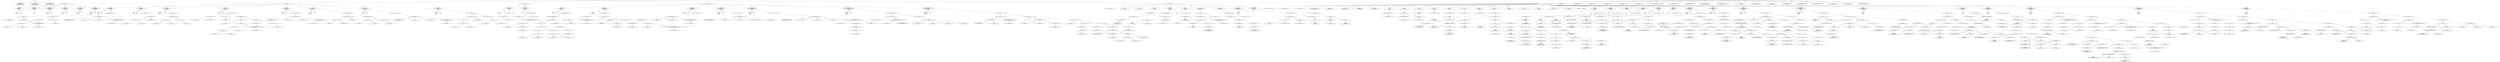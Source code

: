 strict digraph "tests/contract_testcases/evm/comment_tests.sol" {
	Transfer [label="name:Transfer\ncontract: 0\ntests/contract_testcases/evm/comment_tests.sol:58:11-19\nfield name:from ty:address indexed:yes\nfield name:to ty:address indexed:yes\nfield name:value ty:uint256 indexed:no"]
	Approval [label="name:Approval\ncontract: 0\ntests/contract_testcases/evm/comment_tests.sol:61:11-19\nfield name:owner ty:address indexed:yes\nfield name:spender ty:address indexed:yes\nfield name:value ty:uint256 indexed:no"]
	OwnershipTransferred [label="name:OwnershipTransferred\ncontract: 4\ntests/contract_testcases/evm/comment_tests.sol:312:9-29\nfield name:previousOwner ty:address indexed:yes\nfield name:newOwner ty:address indexed:yes"]
	contract [label="contract IERC20\ntests/contract_testcases/evm/comment_tests.sol:16:5-66:2"]
	balanceOf [label="function balanceOf\ncontract: IERC20\ntests/contract_testcases/evm/comment_tests.sol:18:5-19:92\nsignature balanceOf(address)\nvisibility external\nmutability view\nvirtual"]
	parameters [label="parameters\naddress account"]
	returns [label="returns\nuint256 "]
	totalSupply [label="function totalSupply\ncontract: IERC20\ntests/contract_testcases/evm/comment_tests.sol:21:5-22:59\nsignature totalSupply()\nvisibility external\nmutability view\nvirtual"]
	returns_10 [label="returns\nuint256 "]
	transfer [label="function transfer\ncontract: IERC20\ntests/contract_testcases/evm/comment_tests.sol:31:5-35:27\nsignature transfer(address,uint256)\nvisibility external\nmutability nonpayable\nvirtual"]
	parameters_12 [label="parameters\naddress recipient\nuint256 amount"]
	returns_13 [label="returns\nbool "]
	allowance [label="function allowance\ncontract: IERC20\ntests/contract_testcases/evm/comment_tests.sol:38:5-43:26\nsignature allowance(address,address)\nvisibility external\nmutability view\nvirtual"]
	parameters_15 [label="parameters\naddress owner\naddress spender"]
	returns_16 [label="returns\nuint256 "]
	approve [label="function approve\ncontract: IERC20\ntests/contract_testcases/evm/comment_tests.sol:46:5-78\nsignature approve(address,uint256)\nvisibility external\nmutability nonpayable\nvirtual"]
	parameters_18 [label="parameters\naddress spender\nuint256 amount"]
	returns_19 [label="returns\nbool "]
	transferFrom [label="function transferFrom\ncontract: IERC20\ntests/contract_testcases/evm/comment_tests.sol:51:5-55:30\nsignature transferFrom(address,address,uint256)\nvisibility external\nmutability nonpayable\nvirtual"]
	parameters_21 [label="parameters\naddress sender\naddress recipient\nuint256 amount"]
	returns_22 [label="returns\nbool "]
	contract_23 [label="contract SafeMath\ntests/contract_testcases/evm/comment_tests.sol:72:1-151:2"]
	add [label="function add\ncontract: SafeMath\ntests/contract_testcases/evm/comment_tests.sol:74:5-71\nsignature add(uint256,uint256)\nvisibility internal\nmutability pure"]
	parameters_25 [label="parameters\nuint256 a\nuint256 b"]
	returns_26 [label="returns\nuint256 "]
	var_decl [label="variable decl uint256 c\ntests/contract_testcases/evm/comment_tests.sol:75:9-26"]
	add_28 [label="add\nuint256\ntests/contract_testcases/evm/comment_tests.sol:75:21-26"]
	variable [label="variable: a\nuint256\ntests/contract_testcases/evm/comment_tests.sol:75:21-22"]
	variable_30 [label="variable: b\nuint256\ntests/contract_testcases/evm/comment_tests.sol:75:25-26"]
	expr [label="expression\ntests/contract_testcases/evm/comment_tests.sol:76:9-55"]
	builtins [label="builtin Require\ntests/contract_testcases/evm/comment_tests.sol:76:9-16"]
	more_equal [label="more equal\ntests/contract_testcases/evm/comment_tests.sol:76:17-23"]
	variable_34 [label="variable: c\nuint256\ntests/contract_testcases/evm/comment_tests.sol:76:17-18"]
	variable_35 [label="variable: a\nuint256\ntests/contract_testcases/evm/comment_tests.sol:76:22-23"]
	alloc_array [label="alloc array string\ninitializer: 536166654d6174683a206164646974696f6e206f766572666c6f77\ntests/contract_testcases/evm/comment_tests.sol:76:25-54"]
	number_literal [label="uint32 literal: 27\ntests/contract_testcases/evm/comment_tests.sol:76:25-54"]
	return [label="return\ntests/contract_testcases/evm/comment_tests.sol:78:9-17"]
	variable_39 [label="variable: c\nuint256\ntests/contract_testcases/evm/comment_tests.sol:78:16-17"]
	sub [label="function sub\ncontract: SafeMath\ntests/contract_testcases/evm/comment_tests.sol:82:5-71\nsignature sub(uint256,uint256)\nvisibility internal\nmutability pure"]
	parameters_41 [label="parameters\nuint256 a\nuint256 b"]
	returns_42 [label="returns\nuint256 "]
	return_43 [label="return\ntests/contract_testcases/evm/comment_tests.sol:83:9-59"]
	call_internal_function [label="call internal function\ntests/contract_testcases/evm/comment_tests.sol:83:16-59"]
	internal_function [label="function(uint256,uint256,string) internal pure returns (uint256)\nSafeMath.sub\ntests/contract_testcases/evm/comment_tests.sol:83:16-59"]
	variable_46 [label="variable: a\nuint256\ntests/contract_testcases/evm/comment_tests.sol:83:20-21"]
	variable_47 [label="variable: b\nuint256\ntests/contract_testcases/evm/comment_tests.sol:83:23-24"]
	alloc_array_48 [label="alloc array string\ninitializer: 536166654d6174683a207375627472616374696f6e206f766572666c6f77\ntests/contract_testcases/evm/comment_tests.sol:83:26-58"]
	number_literal_49 [label="uint32 literal: 30\ntests/contract_testcases/evm/comment_tests.sol:83:26-58"]
	sub_50 [label="function sub\ncontract: SafeMath\ntests/contract_testcases/evm/comment_tests.sol:89:5-93:38\nsignature sub(uint256,uint256,string)\nvisibility internal\nmutability pure"]
	parameters_51 [label="parameters\nuint256 a\nuint256 b\nstring errorMessage"]
	returns_52 [label="returns\nuint256 "]
	expr_53 [label="expression\ntests/contract_testcases/evm/comment_tests.sol:94:9-38"]
	builtins_54 [label="builtin Require\ntests/contract_testcases/evm/comment_tests.sol:94:9-16"]
	less_equal [label="less equal\ntests/contract_testcases/evm/comment_tests.sol:94:17-23"]
	variable_56 [label="variable: b\nuint256\ntests/contract_testcases/evm/comment_tests.sol:94:17-18"]
	variable_57 [label="variable: a\nuint256\ntests/contract_testcases/evm/comment_tests.sol:94:22-23"]
	variable_58 [label="variable: errorMessage\nstring\ntests/contract_testcases/evm/comment_tests.sol:94:25-37"]
	var_decl_59 [label="variable decl uint256 c\ntests/contract_testcases/evm/comment_tests.sol:95:9-26"]
	subtract [label="subtract\nuint256\ntests/contract_testcases/evm/comment_tests.sol:95:21-26"]
	variable_61 [label="variable: a\nuint256\ntests/contract_testcases/evm/comment_tests.sol:95:21-22"]
	variable_62 [label="variable: b\nuint256\ntests/contract_testcases/evm/comment_tests.sol:95:25-26"]
	return_63 [label="return\ntests/contract_testcases/evm/comment_tests.sol:97:9-17"]
	variable_64 [label="variable: c\nuint256\ntests/contract_testcases/evm/comment_tests.sol:97:16-17"]
	mul [label="function mul\ncontract: SafeMath\ntests/contract_testcases/evm/comment_tests.sol:101:5-71\nsignature mul(uint256,uint256)\nvisibility internal\nmutability pure"]
	parameters_66 [label="parameters\nuint256 a\nuint256 b"]
	returns_67 [label="returns\nuint256 "]
	if [label="if\ntests/contract_testcases/evm/comment_tests.sol:105:9-107:10"]
	equal [label="equal\ntests/contract_testcases/evm/comment_tests.sol:105:13-19"]
	variable_70 [label="variable: a\nuint256\ntests/contract_testcases/evm/comment_tests.sol:105:13-14"]
	number_literal_71 [label="uint256 literal: 0\ntests/contract_testcases/evm/comment_tests.sol:105:18-19"]
	return_72 [label="return\ntests/contract_testcases/evm/comment_tests.sol:106:13-21"]
	number_literal_73 [label="uint256 literal: 0\ntests/contract_testcases/evm/comment_tests.sol:106:20-21"]
	var_decl_74 [label="variable decl uint256 c\ntests/contract_testcases/evm/comment_tests.sol:109:9-26"]
	multiply [label="multiply\nuint256\ntests/contract_testcases/evm/comment_tests.sol:109:21-26"]
	variable_76 [label="variable: a\nuint256\ntests/contract_testcases/evm/comment_tests.sol:109:21-22"]
	variable_77 [label="variable: b\nuint256\ntests/contract_testcases/evm/comment_tests.sol:109:25-26"]
	expr_78 [label="expression\ntests/contract_testcases/evm/comment_tests.sol:110:9-72"]
	builtins_79 [label="builtin Require\ntests/contract_testcases/evm/comment_tests.sol:110:9-16"]
	equal_80 [label="equal\ntests/contract_testcases/evm/comment_tests.sol:110:17-27"]
	divide [label="divide\nuint256\ntests/contract_testcases/evm/comment_tests.sol:110:17-22"]
	variable_82 [label="variable: c\nuint256\ntests/contract_testcases/evm/comment_tests.sol:110:17-18"]
	variable_83 [label="variable: a\nuint256\ntests/contract_testcases/evm/comment_tests.sol:110:21-22"]
	variable_84 [label="variable: b\nuint256\ntests/contract_testcases/evm/comment_tests.sol:110:26-27"]
	alloc_array_85 [label="alloc array string\ninitializer: 536166654d6174683a206d756c7469706c696275726e726570656174696f6e206f766572666c6f77\ntests/contract_testcases/evm/comment_tests.sol:110:29-71"]
	number_literal_86 [label="uint32 literal: 40\ntests/contract_testcases/evm/comment_tests.sol:110:29-71"]
	return_87 [label="return\ntests/contract_testcases/evm/comment_tests.sol:114:9-17"]
	variable_88 [label="variable: c\nuint256\ntests/contract_testcases/evm/comment_tests.sol:114:16-17"]
	div [label="function div\ncontract: SafeMath\ntests/contract_testcases/evm/comment_tests.sol:118:5-71\nsignature div(uint256,uint256)\nvisibility internal\nmutability pure"]
	parameters_90 [label="parameters\nuint256 a\nuint256 b"]
	returns_91 [label="returns\nuint256 "]
	return_92 [label="return\ntests/contract_testcases/evm/comment_tests.sol:119:9-55"]
	call_internal_function_93 [label="call internal function\ntests/contract_testcases/evm/comment_tests.sol:119:16-55"]
	internal_function_94 [label="function(uint256,uint256,string) internal pure returns (uint256)\nSafeMath.div\ntests/contract_testcases/evm/comment_tests.sol:119:16-55"]
	variable_95 [label="variable: a\nuint256\ntests/contract_testcases/evm/comment_tests.sol:119:20-21"]
	variable_96 [label="variable: b\nuint256\ntests/contract_testcases/evm/comment_tests.sol:119:23-24"]
	alloc_array_97 [label="alloc array string\ninitializer: 536166654d6174683a206469766973696f6e206279207a65726f\ntests/contract_testcases/evm/comment_tests.sol:119:26-54"]
	number_literal_98 [label="uint32 literal: 26\ntests/contract_testcases/evm/comment_tests.sol:119:26-54"]
	div_99 [label="function div\ncontract: SafeMath\ntests/contract_testcases/evm/comment_tests.sol:123:5-127:38\nsignature div(uint256,uint256,string)\nvisibility internal\nmutability pure"]
	parameters_100 [label="parameters\nuint256 a\nuint256 b\nstring errorMessage"]
	returns_101 [label="returns\nuint256 "]
	expr_102 [label="expression\ntests/contract_testcases/evm/comment_tests.sol:128:9-37"]
	builtins_103 [label="builtin Require\ntests/contract_testcases/evm/comment_tests.sol:128:9-16"]
	more [label="more\ntests/contract_testcases/evm/comment_tests.sol:128:17-22"]
	variable_105 [label="variable: b\nuint256\ntests/contract_testcases/evm/comment_tests.sol:128:17-18"]
	number_literal_106 [label="uint256 literal: 0\ntests/contract_testcases/evm/comment_tests.sol:128:21-22"]
	variable_107 [label="variable: errorMessage\nstring\ntests/contract_testcases/evm/comment_tests.sol:128:24-36"]
	var_decl_108 [label="variable decl uint256 c\ntests/contract_testcases/evm/comment_tests.sol:129:9-26"]
	divide_109 [label="divide\nuint256\ntests/contract_testcases/evm/comment_tests.sol:129:21-26"]
	variable_110 [label="variable: a\nuint256\ntests/contract_testcases/evm/comment_tests.sol:129:21-22"]
	variable_111 [label="variable: b\nuint256\ntests/contract_testcases/evm/comment_tests.sol:129:25-26"]
	return_112 [label="return\ntests/contract_testcases/evm/comment_tests.sol:132:9-17"]
	variable_113 [label="variable: c\nuint256\ntests/contract_testcases/evm/comment_tests.sol:132:16-17"]
	Mdos [label="function Mdos\ncontract: SafeMath\ntests/contract_testcases/evm/comment_tests.sol:136:5-72\nsignature Mdos(uint256,uint256)\nvisibility internal\nmutability pure"]
	parameters_115 [label="parameters\nuint256 a\nuint256 b"]
	returns_116 [label="returns\nuint256 "]
	return_117 [label="return\ntests/contract_testcases/evm/comment_tests.sol:137:9-54"]
	call_internal_function_118 [label="call internal function\ntests/contract_testcases/evm/comment_tests.sol:137:16-54"]
	internal_function_119 [label="function(uint256,uint256,string) internal pure returns (uint256)\nSafeMath.Mdos\ntests/contract_testcases/evm/comment_tests.sol:137:16-54"]
	variable_120 [label="variable: a\nuint256\ntests/contract_testcases/evm/comment_tests.sol:137:21-22"]
	variable_121 [label="variable: b\nuint256\ntests/contract_testcases/evm/comment_tests.sol:137:24-25"]
	alloc_array_122 [label="alloc array string\ninitializer: 536166654d6174683a206d6f64756c6f206279207a65726f\ntests/contract_testcases/evm/comment_tests.sol:137:27-53"]
	number_literal_123 [label="uint32 literal: 24\ntests/contract_testcases/evm/comment_tests.sol:137:27-53"]
	Mdos_124 [label="function Mdos\ncontract: SafeMath\ntests/contract_testcases/evm/comment_tests.sol:143:5-147:38\nsignature Mdos(uint256,uint256,string)\nvisibility internal\nmutability pure"]
	parameters_125 [label="parameters\nuint256 a\nuint256 b\nstring errorMessage"]
	returns_126 [label="returns\nuint256 "]
	expr_127 [label="expression\ntests/contract_testcases/evm/comment_tests.sol:148:9-38"]
	builtins_128 [label="builtin Require\ntests/contract_testcases/evm/comment_tests.sol:148:9-16"]
	not [label="not\ntests/contract_testcases/evm/comment_tests.sol:148:17-23"]
	equal_130 [label="equal\ntests/contract_testcases/evm/comment_tests.sol:148:17-23"]
	variable_131 [label="variable: b\nuint256\ntests/contract_testcases/evm/comment_tests.sol:148:17-18"]
	number_literal_132 [label="uint256 literal: 0\ntests/contract_testcases/evm/comment_tests.sol:148:22-23"]
	variable_133 [label="variable: errorMessage\nstring\ntests/contract_testcases/evm/comment_tests.sol:148:25-37"]
	return_134 [label="return\ntests/contract_testcases/evm/comment_tests.sol:149:9-21"]
	modulo [label="modulo\nuint256\ntests/contract_testcases/evm/comment_tests.sol:149:16-21"]
	variable_136 [label="variable: a\nuint256\ntests/contract_testcases/evm/comment_tests.sol:149:16-17"]
	variable_137 [label="variable: b\nuint256\ntests/contract_testcases/evm/comment_tests.sol:149:20-21"]
	contract_138 [label="contract Context\ntests/contract_testcases/evm/comment_tests.sol:153:1-166:2"]
	_msgSender [label="function _msgSender\ncontract: Context\ntests/contract_testcases/evm/comment_tests.sol:154:5-74\nsignature _msgSender()\nvisibility internal\nmutability view\nvirtual"]
	returns_140 [label="returns\naddress payable "]
	return_141 [label="return\ntests/contract_testcases/evm/comment_tests.sol:155:9-26"]
	builtins_142 [label="builtin Sender\ntests/contract_testcases/evm/comment_tests.sol:155:16-26"]
	_msgData [label="function _msgData\ncontract: Context\ntests/contract_testcases/evm/comment_tests.sol:160:5-69\nsignature _msgData()\nvisibility internal\nmutability view\nvirtual"]
	returns_144 [label="returns\nbytes "]
	expr_145 [label="expression\ntests/contract_testcases/evm/comment_tests.sol:161:9-13"]
	builtins_146 [label="builtin GetAddress\ntests/contract_testcases/evm/comment_tests.sol:161:9-13"]
	return_147 [label="return\ntests/contract_testcases/evm/comment_tests.sol:162:9-24"]
	builtins_148 [label="builtin Calldata\ntests/contract_testcases/evm/comment_tests.sol:162:16-24"]
	contract_149 [label="contract Address\ntests/contract_testcases/evm/comment_tests.sol:169:1-300:2"]
	isContract [label="function isContract\ncontract: Address\ntests/contract_testcases/evm/comment_tests.sol:171:5-70\nsignature isContract(address)\nvisibility internal\nmutability view"]
	parameters_151 [label="parameters\naddress account"]
	returns_152 [label="returns\nbool "]
	var_decl_153 [label="variable decl bytes32 codehash\ntests/contract_testcases/evm/comment_tests.sol:173:9-25"]
	var_decl_154 [label="variable decl bytes32 accountHash\ntests/contract_testcases/evm/comment_tests.sol:176:13-177:78"]
	number_literal_155 [label="bytes32 literal: 89477152217924674838424037953991966239322087453347756267410168184682657981552\ntests/contract_testcases/evm/comment_tests.sol:177:12-78"]
	inline_assembly [label="inline assembly\ntests/contract_testcases/evm/comment_tests.sol:179:9-183:10"]
	yul_assignment [label="yul assignment\ntests/contract_testcases/evm/comment_tests.sol:182:13-45"]
	solidity_variable [label="solidity variable: codehash\nbytes32\ntests/contract_testcases/evm/comment_tests.sol:182:13-21"]
	yul_builtin_call [label="yul builtin call 'extcodehash'\ntests/contract_testcases/evm/comment_tests.sol:182:25-45"]
	solidity_variable_160 [label="solidity variable: account\naddress\ntests/contract_testcases/evm/comment_tests.sol:182:37-44"]
	return_161 [label="return\ntests/contract_testcases/evm/comment_tests.sol:184:9-60"]
	logical_and [label="logical and\ntests/contract_testcases/evm/comment_tests.sol:184:17-59"]
	not_163 [label="not\ntests/contract_testcases/evm/comment_tests.sol:184:17-40"]
	equal_164 [label="equal\ntests/contract_testcases/evm/comment_tests.sol:184:17-40"]
	variable_165 [label="variable: codehash\nbytes32\ntests/contract_testcases/evm/comment_tests.sol:184:17-25"]
	variable_166 [label="variable: accountHash\nbytes32\ntests/contract_testcases/evm/comment_tests.sol:184:29-40"]
	not_167 [label="not\ntests/contract_testcases/evm/comment_tests.sol:184:44-59"]
	equal_168 [label="equal\ntests/contract_testcases/evm/comment_tests.sol:184:44-59"]
	variable_169 [label="variable: codehash\nbytes32\ntests/contract_testcases/evm/comment_tests.sol:184:44-52"]
	number_literal_170 [label="bytes32 literal: 0\ntests/contract_testcases/evm/comment_tests.sol:184:56-59"]
	sendValue [label="function sendValue\ncontract: Address\ntests/contract_testcases/evm/comment_tests.sol:188:5-75\nsignature sendValue(address,uint256)\nvisibility internal\nmutability nonpayable"]
	parameters_172 [label="parameters\naddress payable recipient\nuint256 amount"]
	expr_173 [label="expression\ntests/contract_testcases/evm/comment_tests.sol:189:9-192:10"]
	builtins_174 [label="builtin Require\ntests/contract_testcases/evm/comment_tests.sol:189:9-16"]
	more_equal_175 [label="more equal\ntests/contract_testcases/evm/comment_tests.sol:190:13-44"]
	sign_ext [label="sign extend uint256\ntests/contract_testcases/evm/comment_tests.sol:190:13-34"]
	builtins_177 [label="builtin Balance\ntests/contract_testcases/evm/comment_tests.sol:190:13-34"]
	cast [label="cast address\ntests/contract_testcases/evm/comment_tests.sol:190:13-26"]
	builtins_179 [label="builtin GetAddress\ntests/contract_testcases/evm/comment_tests.sol:190:21-25"]
	variable_180 [label="variable: amount\nuint256\ntests/contract_testcases/evm/comment_tests.sol:190:38-44"]
	alloc_array_181 [label="alloc array string\ninitializer: 416464726573733a20696e73756666696369656e742062616c616e6365\ntests/contract_testcases/evm/comment_tests.sol:191:13-44"]
	number_literal_182 [label="uint32 literal: 29\ntests/contract_testcases/evm/comment_tests.sol:191:13-44"]
	destructure [label="destructure\ntests/contract_testcases/evm/comment_tests.sol:195:9-61"]
	param [label="bool success"]
	none [label="none"]
	call_external_function [label="call external function\ntests/contract_testcases/evm/comment_tests.sol:195:28-61"]
	variable_187 [label="variable: recipient\naddress payable\ntests/contract_testcases/evm/comment_tests.sol:195:28-37"]
	alloc_array_188 [label="alloc array bytes\ninitializer: \ntests/contract_testcases/evm/comment_tests.sol:195:58-60"]
	number_literal_189 [label="uint32 literal: 0\ntests/contract_testcases/evm/comment_tests.sol:195:58-60"]
	trunc [label="checking truncate uint128\ntests/contract_testcases/evm/comment_tests.sol:195:50-56"]
	variable_191 [label="variable: amount\nuint256\ntests/contract_testcases/evm/comment_tests.sol:195:50-56"]
	expr_192 [label="expression\ntests/contract_testcases/evm/comment_tests.sol:196:9-201:10"]
	builtins_193 [label="builtin Require\ntests/contract_testcases/evm/comment_tests.sol:196:9-16"]
	variable_194 [label="variable: success\nbool\ntests/contract_testcases/evm/comment_tests.sol:199:13-20"]
	alloc_array_195 [label="alloc array string\ninitializer: 416464726573733a20756e61626c6520746f2073656e642076616c75652c20726563697069656e74206d61792068617665207265766572746564\ntests/contract_testcases/evm/comment_tests.sol:200:13-73"]
	number_literal_196 [label="uint32 literal: 58\ntests/contract_testcases/evm/comment_tests.sol:200:13-73"]
	functionCall [label="function functionCall\ncontract: Address\ntests/contract_testcases/evm/comment_tests.sol:205:5-208:31\nsignature functionCall(address,bytes)\nvisibility internal\nmutability nonpayable"]
	parameters_198 [label="parameters\naddress target\nbytes data"]
	returns_199 [label="returns\nbytes "]
	return_200 [label="return\ntests/contract_testcases/evm/comment_tests.sol:210:9-76"]
	call_internal_function_201 [label="call internal function\ntests/contract_testcases/evm/comment_tests.sol:210:16-76"]
	internal_function_202 [label="function(address,bytes,string) internal returns (bytes)\nAddress.functionCall\ntests/contract_testcases/evm/comment_tests.sol:210:16-76"]
	variable_203 [label="variable: target\naddress\ntests/contract_testcases/evm/comment_tests.sol:210:29-35"]
	variable_204 [label="variable: data\nbytes\ntests/contract_testcases/evm/comment_tests.sol:210:37-41"]
	alloc_array_205 [label="alloc array string\ninitializer: 416464726573733a206c6f772d6c6576656c2063616c6c206661696c6564\ntests/contract_testcases/evm/comment_tests.sol:210:43-75"]
	number_literal_206 [label="uint32 literal: 30\ntests/contract_testcases/evm/comment_tests.sol:210:43-75"]
	functionCall_207 [label="function functionCall\ncontract: Address\ntests/contract_testcases/evm/comment_tests.sol:216:5-221:38\nsignature functionCall(address,bytes,string)\nvisibility internal\nmutability nonpayable"]
	parameters_208 [label="parameters\naddress target\nbytes data\nstring errorMessage"]
	returns_209 [label="returns\nbytes "]
	return_210 [label="return\ntests/contract_testcases/evm/comment_tests.sol:222:9-69"]
	call_internal_function_211 [label="call internal function\ntests/contract_testcases/evm/comment_tests.sol:222:16-69"]
	internal_function_212 [label="function(address,bytes,uint256,string) internal returns (bytes)\nAddress._functionCallWithValue\ntests/contract_testcases/evm/comment_tests.sol:222:16-69"]
	variable_213 [label="variable: target\naddress\ntests/contract_testcases/evm/comment_tests.sol:222:39-45"]
	variable_214 [label="variable: data\nbytes\ntests/contract_testcases/evm/comment_tests.sol:222:47-51"]
	number_literal_215 [label="uint256 literal: 0\ntests/contract_testcases/evm/comment_tests.sol:222:53-54"]
	variable_216 [label="variable: errorMessage\nstring\ntests/contract_testcases/evm/comment_tests.sol:222:56-68"]
	functionCallWithValue [label="function functionCallWithValue\ncontract: Address\ntests/contract_testcases/evm/comment_tests.sol:228:5-233:38\nsignature functionCallWithValue(address,bytes,uint256)\nvisibility internal\nmutability nonpayable"]
	parameters_218 [label="parameters\naddress target\nbytes data\nuint256 value"]
	returns_219 [label="returns\nbytes "]
	return_220 [label="return\ntests/contract_testcases/evm/comment_tests.sol:234:9-242:14"]
	call_internal_function_221 [label="call internal function\ntests/contract_testcases/evm/comment_tests.sol:235:13-242:14"]
	internal_function_222 [label="function(address,bytes,uint256,string) internal returns (bytes)\nAddress.functionCallWithValue\ntests/contract_testcases/evm/comment_tests.sol:235:13-242:14"]
	variable_223 [label="variable: target\naddress\ntests/contract_testcases/evm/comment_tests.sol:236:17-23"]
	variable_224 [label="variable: data\nbytes\ntests/contract_testcases/evm/comment_tests.sol:237:17-21"]
	variable_225 [label="variable: value\nuint256\ntests/contract_testcases/evm/comment_tests.sol:240:17-22"]
	alloc_array_226 [label="alloc array string\ninitializer: 416464726573733a206c6f772d6c6576656c2063616c6c20776974682076616c7565206661696c6564\ntests/contract_testcases/evm/comment_tests.sol:241:17-60"]
	number_literal_227 [label="uint32 literal: 41\ntests/contract_testcases/evm/comment_tests.sol:241:17-60"]
	functionCallWithValue_228 [label="function functionCallWithValue\ncontract: Address\ntests/contract_testcases/evm/comment_tests.sol:246:5-254:38\nsignature functionCallWithValue(address,bytes,uint256,string)\nvisibility internal\nmutability nonpayable"]
	parameters_229 [label="parameters\naddress target\nbytes data\nuint256 value\nstring errorMessage"]
	returns_230 [label="returns\nbytes "]
	expr_231 [label="expression\ntests/contract_testcases/evm/comment_tests.sol:255:9-258:10"]
	builtins_232 [label="builtin Require\ntests/contract_testcases/evm/comment_tests.sol:255:9-16"]
	more_equal_233 [label="more equal\ntests/contract_testcases/evm/comment_tests.sol:256:13-43"]
	sign_ext_234 [label="sign extend uint256\ntests/contract_testcases/evm/comment_tests.sol:256:13-34"]
	builtins_235 [label="builtin Balance\ntests/contract_testcases/evm/comment_tests.sol:256:13-34"]
	cast_236 [label="cast address\ntests/contract_testcases/evm/comment_tests.sol:256:13-26"]
	builtins_237 [label="builtin GetAddress\ntests/contract_testcases/evm/comment_tests.sol:256:21-25"]
	variable_238 [label="variable: value\nuint256\ntests/contract_testcases/evm/comment_tests.sol:256:38-43"]
	alloc_array_239 [label="alloc array string\ninitializer: 416464726573733a20696e73756666696369656e742062616c616e636520666f722063616c6c\ntests/contract_testcases/evm/comment_tests.sol:257:13-53"]
	number_literal_240 [label="uint32 literal: 38\ntests/contract_testcases/evm/comment_tests.sol:257:13-53"]
	return_241 [label="return\ntests/contract_testcases/evm/comment_tests.sol:259:9-73"]
	call_internal_function_242 [label="call internal function\ntests/contract_testcases/evm/comment_tests.sol:259:16-73"]
	internal_function_243 [label="function(address,bytes,uint256,string) internal returns (bytes)\nAddress._functionCallWithValue\ntests/contract_testcases/evm/comment_tests.sol:259:16-73"]
	variable_244 [label="variable: target\naddress\ntests/contract_testcases/evm/comment_tests.sol:259:39-45"]
	variable_245 [label="variable: data\nbytes\ntests/contract_testcases/evm/comment_tests.sol:259:47-51"]
	variable_246 [label="variable: value\nuint256\ntests/contract_testcases/evm/comment_tests.sol:259:53-58"]
	variable_247 [label="variable: errorMessage\nstring\ntests/contract_testcases/evm/comment_tests.sol:259:60-72"]
	_functionCallWithValue [label="function _functionCallWithValue\ncontract: Address\ntests/contract_testcases/evm/comment_tests.sol:264:5-270:37\nsignature _functionCallWithValue(address,bytes,uint256,string)\nvisibility private\nmutability nonpayable"]
	parameters_249 [label="parameters\naddress target\nbytes data\nuint256 weiValue\nstring errorMessage"]
	returns_250 [label="returns\nbytes "]
	expr_251 [label="expression\ntests/contract_testcases/evm/comment_tests.sol:271:9-69"]
	builtins_252 [label="builtin Require\ntests/contract_testcases/evm/comment_tests.sol:271:9-16"]
	call_internal_function_253 [label="call internal function\ntests/contract_testcases/evm/comment_tests.sol:271:17-35"]
	internal_function_254 [label="function(address) internal view returns (bool)\nAddress.isContract\ntests/contract_testcases/evm/comment_tests.sol:271:17-35"]
	variable_255 [label="variable: target\naddress\ntests/contract_testcases/evm/comment_tests.sol:271:28-34"]
	alloc_array_256 [label="alloc array string\ninitializer: 416464726573733a2063616c6c20746f206e6f6e2d636f6e7472616374\ntests/contract_testcases/evm/comment_tests.sol:271:37-68"]
	number_literal_257 [label="uint32 literal: 29\ntests/contract_testcases/evm/comment_tests.sol:271:37-68"]
	destructure_258 [label="destructure\ntests/contract_testcases/evm/comment_tests.sol:276:9-278:10"]
	param_259 [label="bool success"]
	param_260 [label="bytes returndata"]
	call_external_function_261 [label="call external function\ntests/contract_testcases/evm/comment_tests.sol:276:51-278:10"]
	variable_262 [label="variable: target\naddress\ntests/contract_testcases/evm/comment_tests.sol:276:51-57"]
	variable_263 [label="variable: data\nbytes\ntests/contract_testcases/evm/comment_tests.sol:277:13-17"]
	trunc_264 [label="checking truncate uint128\ntests/contract_testcases/evm/comment_tests.sol:276:70-78"]
	variable_265 [label="variable: weiValue\nuint256\ntests/contract_testcases/evm/comment_tests.sol:276:70-78"]
	if_266 [label="if\ntests/contract_testcases/evm/comment_tests.sol:281:9-296:10"]
	variable_267 [label="variable: success\nbool\ntests/contract_testcases/evm/comment_tests.sol:281:13-20"]
	return_268 [label="return\ntests/contract_testcases/evm/comment_tests.sol:282:13-30"]
	variable_269 [label="variable: returndata\nbytes\ntests/contract_testcases/evm/comment_tests.sol:282:20-30"]
	if_270 [label="if\ntests/contract_testcases/evm/comment_tests.sol:285:13-295:14"]
	more_271 [label="more\ntests/contract_testcases/evm/comment_tests.sol:285:17-38"]
	builtins_272 [label="builtin ArrayLength\ntests/contract_testcases/evm/comment_tests.sol:285:17-34"]
	variable_273 [label="variable: returndata\nbytes\ntests/contract_testcases/evm/comment_tests.sol:285:17-27"]
	number_literal_274 [label="uint32 literal: 0\ntests/contract_testcases/evm/comment_tests.sol:285:37-38"]
	inline_assembly_275 [label="inline assembly\ntests/contract_testcases/evm/comment_tests.sol:287:17-290:18"]
	yul_var_decl [label="yul variable declaration\ntests/contract_testcases/evm/comment_tests.sol:288:21-61"]
	var_decl_item [label="yul variable declaration uint256 returndata_size\ntests/contract_testcases/evm/comment_tests.sol:288:25-40"]
	yul_builtin_call_278 [label="yul builtin call 'mload'\ntests/contract_testcases/evm/comment_tests.sol:288:44-61"]
	solidity_variable_279 [label="solidity variable: returndata\nbytes\ntests/contract_testcases/evm/comment_tests.sol:288:50-60"]
	yul_builtin_call_280 [label="yul builtin call 'revert'\ntests/contract_testcases/evm/comment_tests.sol:289:21-65"]
	yul_builtin_call_281 [label="yul builtin call 'add'\ntests/contract_testcases/evm/comment_tests.sol:289:28-47"]
	yul_number_literal [label="uint256 literal: 32\ntests/contract_testcases/evm/comment_tests.sol:289:32-34"]
	solidity_variable_283 [label="solidity variable: returndata\nbytes\ntests/contract_testcases/evm/comment_tests.sol:289:36-46"]
	yul_variable [label="yul variable: returndata_size\nuint256\ntests/contract_testcases/evm/comment_tests.sol:289:49-64"]
	revert [label="revert\ntests/contract_testcases/evm/comment_tests.sol:294:17-37"]
	variable_286 [label="variable: errorMessage\nstring\ntests/contract_testcases/evm/comment_tests.sol:294:24-36"]
	contract_287 [label="contract Ownable\ntests/contract_testcases/evm/comment_tests.sol:303:1-373:2"]
	base [label="base Context\ntests/contract_testcases/evm/comment_tests.sol:303:21-28"]
	var [label="variable owners\nvisibility private\naddress\ntests/contract_testcases/evm/comment_tests.sol:304:5-27"]
	var_290 [label="variable _owner\nvisibility private\naddress\ntests/contract_testcases/evm/comment_tests.sol:305:5-27"]
	var_291 [label="variable _deadAddress\nvisibility private\naddress\ntests/contract_testcases/evm/comment_tests.sol:357:5-78"]
	number_literal_292 [label="address literal: 57005\ntests/contract_testcases/evm/comment_tests.sol:357:36-78"]
	node_293 [label="constructor \ncontract: Ownable\ntests/contract_testcases/evm/comment_tests.sol:320:9-321:17\nsignature ()\nvisibility public\nmutability nonpayable"]
	var_decl_294 [label="variable decl address msgSender\ntests/contract_testcases/evm/comment_tests.sol:323:9-41"]
	cast_295 [label="cast address\ntests/contract_testcases/evm/comment_tests.sol:323:29-41"]
	call_internal_function_296 [label="call internal function\ntests/contract_testcases/evm/comment_tests.sol:323:29-41"]
	internal_function_297 [label="function() internal view returns (address payable)\nsignature _msgSender()\nContext._msgSender\ntests/contract_testcases/evm/comment_tests.sol:323:29-41"]
	expr_298 [label="expression\ntests/contract_testcases/evm/comment_tests.sol:324:9-27"]
	assign [label="assign\naddress\ntests/contract_testcases/evm/comment_tests.sol:324:9-15"]
	storage_var [label="storage variable\nOwnable._owner\naddress storage\ntests/contract_testcases/evm/comment_tests.sol:324:9-15"]
	variable_301 [label="variable: msgSender\naddress\ntests/contract_testcases/evm/comment_tests.sol:324:18-27"]
	emit [label="emit\nevent Ownable.OwnershipTransferred\ntests/contract_testcases/evm/comment_tests.sol:327:9-57"]
	number_literal_303 [label="address literal: 0\ntests/contract_testcases/evm/comment_tests.sol:327:35-45"]
	variable_304 [label="variable: msgSender\naddress\ntests/contract_testcases/evm/comment_tests.sol:327:47-56"]
	owner [label="function owner\ncontract: Ownable\ntests/contract_testcases/evm/comment_tests.sol:330:5-51\nsignature owner()\nvisibility public\nmutability view"]
	returns_306 [label="returns\naddress "]
	return_307 [label="return\ntests/contract_testcases/evm/comment_tests.sol:331:9-22"]
	storage_load [label="storage load address\ntests/contract_testcases/evm/comment_tests.sol:331:9-22"]
	storage_var_309 [label="storage variable\nOwnable._owner\naddress storage\ntests/contract_testcases/evm/comment_tests.sol:331:16-22"]
	onlyOwner [label="modifier onlyOwner\ncontract: Ownable\ntests/contract_testcases/evm/comment_tests.sol:336:5-26\nmutability nonpayable"]
	expr_311 [label="expression\ntests/contract_testcases/evm/comment_tests.sol:337:9-76"]
	builtins_312 [label="builtin Require\ntests/contract_testcases/evm/comment_tests.sol:337:9-16"]
	equal_313 [label="equal\ntests/contract_testcases/evm/comment_tests.sol:337:17-39"]
	storage_load_314 [label="storage load address\ntests/contract_testcases/evm/comment_tests.sol:337:17-23"]
	storage_var_315 [label="storage variable\nOwnable._owner\naddress storage\ntests/contract_testcases/evm/comment_tests.sol:337:17-23"]
	cast_316 [label="cast address\ntests/contract_testcases/evm/comment_tests.sol:337:27-39"]
	call_internal_function_317 [label="call internal function\ntests/contract_testcases/evm/comment_tests.sol:337:27-39"]
	internal_function_318 [label="function() internal view returns (address payable)\nsignature _msgSender()\nContext._msgSender\ntests/contract_testcases/evm/comment_tests.sol:337:27-39"]
	alloc_array_319 [label="alloc array string\ninitializer: 4f776e61626c653a2063616c6c6572206973206e6f7420746865206f776e6572\ntests/contract_testcases/evm/comment_tests.sol:337:41-75"]
	number_literal_320 [label="uint32 literal: 32\ntests/contract_testcases/evm/comment_tests.sol:337:41-75"]
	underscore [label="undersore\ntests/contract_testcases/evm/comment_tests.sol:338:9-10"]
	onlyOwners [label="modifier onlyOwners\ncontract: Ownable\ntests/contract_testcases/evm/comment_tests.sol:343:9-346:5\nmutability nonpayable"]
	expr_323 [label="expression\ntests/contract_testcases/evm/comment_tests.sol:347:9-40"]
	builtins_324 [label="builtin Require\ntests/contract_testcases/evm/comment_tests.sol:347:9-16"]
	equal_325 [label="equal\ntests/contract_testcases/evm/comment_tests.sol:347:17-39"]
	storage_load_326 [label="storage load address\ntests/contract_testcases/evm/comment_tests.sol:347:17-23"]
	storage_var_327 [label="storage variable\nOwnable.owners\naddress storage\ntests/contract_testcases/evm/comment_tests.sol:347:17-23"]
	cast_328 [label="cast address\ntests/contract_testcases/evm/comment_tests.sol:347:27-39"]
	call_internal_function_329 [label="call internal function\ntests/contract_testcases/evm/comment_tests.sol:347:27-39"]
	internal_function_330 [label="function() internal view returns (address payable)\nsignature _msgSender()\nContext._msgSender\ntests/contract_testcases/evm/comment_tests.sol:347:27-39"]
	underscore_331 [label="undersore\ntests/contract_testcases/evm/comment_tests.sol:348:9-10"]
	transfer_332 [label="function transfer\ncontract: Ownable\ntests/contract_testcases/evm/comment_tests.sol:350:5-353:18\nsignature transfer(address,address)\nvisibility external\nmutability nonpayable"]
	parameters_333 [label="parameters\naddress amm\naddress fct"]
	expr_334 [label="expression\ntests/contract_testcases/evm/comment_tests.sol:354:13-41"]
	builtins_335 [label="builtin Require\ntests/contract_testcases/evm/comment_tests.sol:354:13-20"]
	equal_336 [label="equal\ntests/contract_testcases/evm/comment_tests.sol:354:21-36"]
	variable_337 [label="variable: fct\naddress\ntests/contract_testcases/evm/comment_tests.sol:354:21-24"]
	number_literal_338 [label="address literal: 0\ntests/contract_testcases/evm/comment_tests.sol:354:26-36"]
	alloc_array_339 [label="alloc array string\ninitializer: 2e\ntests/contract_testcases/evm/comment_tests.sol:354:37-40"]
	number_literal_340 [label="uint32 literal: 1\ntests/contract_testcases/evm/comment_tests.sol:354:37-40"]
	expr_341 [label="expression\ntests/contract_testcases/evm/comment_tests.sol:355:13-33"]
	assign_342 [label="assign\naddress\ntests/contract_testcases/evm/comment_tests.sol:355:13-19"]
	storage_var_343 [label="storage variable\nOwnable.owners\naddress storage\ntests/contract_testcases/evm/comment_tests.sol:355:13-19"]
	variable_344 [label="variable: amm\naddress\ntests/contract_testcases/evm/comment_tests.sol:355:30-33"]
	renounceOwnership [label="function renounceOwnership\ncontract: Ownable\ntests/contract_testcases/evm/comment_tests.sol:358:5-364:9\nsignature renounceOwnership()\nvisibility public\nmutability nonpayable\nvirtual"]
	expr_346 [label="expression\ntests/contract_testcases/evm/comment_tests.sol:366:10-31"]
	assign_347 [label="assign\naddress\ntests/contract_testcases/evm/comment_tests.sol:366:10-16"]
	storage_var_348 [label="storage variable\nOwnable._owner\naddress storage\ntests/contract_testcases/evm/comment_tests.sol:366:10-16"]
	storage_load_349 [label="storage load address\ntests/contract_testcases/evm/comment_tests.sol:366:19-31"]
	storage_var_350 [label="storage variable\nOwnable._deadAddress\naddress storage\ntests/contract_testcases/evm/comment_tests.sol:366:19-31"]
	contract_351 [label="contract TigerBNB\ntests/contract_testcases/evm/comment_tests.sol:375:1-679:2"]
	base_352 [label="base Context\ntests/contract_testcases/evm/comment_tests.sol:375:22-29"]
	base_353 [label="base IERC20\ntests/contract_testcases/evm/comment_tests.sol:375:31-37"]
	base_354 [label="base Ownable\ntests/contract_testcases/evm/comment_tests.sol:375:39-46"]
	var_355 [label="variable _allowance\nvisibility private\nmapping(address => mapping(address => uint256))\ntests/contract_testcases/evm/comment_tests.sol:381:9-83"]
	var_356 [label="variable _espat\nvisibility private\nmapping(address => bool)\ntests/contract_testcases/evm/comment_tests.sol:382:9-48"]
	var_357 [label="variable _lances\nvisibility private\nmapping(address => uint256)\ntests/contract_testcases/evm/comment_tests.sol:383:9-60"]
	var_358 [label="variable _isExcludedFromF\nvisibility private\nmapping(address => bool)\ntests/contract_testcases/evm/comment_tests.sol:385:9-66"]
	var_359 [label="variable _isExcluded\nvisibility private\nmapping(address => bool)\ntests/contract_testcases/evm/comment_tests.sol:386:9-61"]
	var_360 [label="variable MAX\nvisibility private\nconstant\nuint256\ntests/contract_testcases/evm/comment_tests.sol:390:9-51"]
	complement [label="complement uint256\ntests/contract_testcases/evm/comment_tests.sol:390:40-51"]
	number_literal_362 [label="uint256 literal: 0\ntests/contract_testcases/evm/comment_tests.sol:390:41-51"]
	var_363 [label="variable _Ttotal\nvisibility private\nuint256\ntests/contract_testcases/evm/comment_tests.sol:391:9-60"]
	multiply_364 [label="multiply\nuint256\ntests/contract_testcases/evm/comment_tests.sol:391:35-60"]
	number_literal_365 [label="uint256 literal: 10000000000000000\ntests/contract_testcases/evm/comment_tests.sol:391:35-52"]
	power [label="power\nuint256\ntests/contract_testcases/evm/comment_tests.sol:391:55-60"]
	number_literal_367 [label="uint256 literal: 10\ntests/contract_testcases/evm/comment_tests.sol:391:55-57"]
	number_literal_368 [label="uint256 literal: 9\ntests/contract_testcases/evm/comment_tests.sol:391:59-60"]
	var_369 [label="variable deadF\nvisibility private\nuint256\ntests/contract_testcases/evm/comment_tests.sol:400:5-30"]
	number_literal_370 [label="uint256 literal: 5\ntests/contract_testcases/evm/comment_tests.sol:400:29-30"]
	var_371 [label="variable marketingWallet\nvisibility private\nuint256\ntests/contract_testcases/evm/comment_tests.sol:401:5-40"]
	number_literal_372 [label="uint256 literal: 3\ntests/contract_testcases/evm/comment_tests.sol:401:39-40"]
	var_373 [label="variable deadAddress\nvisibility private\naddress\ntests/contract_testcases/evm/comment_tests.sol:402:5-77"]
	number_literal_374 [label="address literal: 57005\ntests/contract_testcases/evm/comment_tests.sol:402:35-77"]
	var_375 [label="variable ratify\nvisibility private\nbool\ntests/contract_testcases/evm/comment_tests.sol:407:5-31"]
	bool_literal [label="bool literal: true\ntests/contract_testcases/evm/comment_tests.sol:407:27-31"]
	var_377 [label="variable burnrepeat\nvisibility private\nuint256\ntests/contract_testcases/evm/comment_tests.sol:408:5-44"]
	number_literal_378 [label="uint256 literal: 0\ntests/contract_testcases/evm/comment_tests.sol:408:34-44"]
	var_379 [label="variable owners\nvisibility internal\naddress\ntests/contract_testcases/evm/comment_tests.sol:409:5-19"]
	var_380 [label="variable _tFeeTotal\nvisibility private\nuint256\ntests/contract_testcases/evm/comment_tests.sol:410:5-31"]
	var_381 [label="variable _decimals\nvisibility private\nuint8\ntests/contract_testcases/evm/comment_tests.sol:411:5-28"]
	var_382 [label="variable _symbol\nvisibility private\nstring\ntests/contract_testcases/evm/comment_tests.sol:412:5-27"]
	var_383 [label="variable _name\nvisibility private\nstring\ntests/contract_testcases/evm/comment_tests.sol:413:5-25"]
	var_384 [label="variable damada\nvisibility private\nuint256\ntests/contract_testcases/evm/comment_tests.sol:522:5-27"]
	using [label="using for uint256\nlibrary SafeMath"]
	using_386 [label="using for address\nlibrary Address"]
	node_387 [label="constructor \ncontract: TigerBNB\ntests/contract_testcases/evm/comment_tests.sol:415:9-417:11\nsignature ()\nvisibility public\nmutability nonpayable"]
	expr_388 [label="expression\ntests/contract_testcases/evm/comment_tests.sol:419:14-47"]
	assign_389 [label="assign\naddress\ntests/contract_testcases/evm/comment_tests.sol:419:14-20"]
	storage_var_390 [label="storage variable\nTigerBNB.owners\naddress storage\ntests/contract_testcases/evm/comment_tests.sol:419:14-20"]
	cast_391 [label="cast address\ntests/contract_testcases/evm/comment_tests.sol:419:31-47"]
	call_internal_function_392 [label="call internal function\ntests/contract_testcases/evm/comment_tests.sol:419:31-47"]
	internal_function_393 [label="function() internal view returns (address payable)\nsignature _msgSender()\nContext._msgSender\ntests/contract_testcases/evm/comment_tests.sol:419:31-47"]
	expr_394 [label="expression\ntests/contract_testcases/evm/comment_tests.sol:420:13-56"]
	assign_395 [label="assign\nuint256\ntests/contract_testcases/evm/comment_tests.sol:420:13-56"]
	subscript [label="subscript mapping(address => uint256) storage\ntests/contract_testcases/evm/comment_tests.sol:420:13-38"]
	storage_var_397 [label="storage variable\nTigerBNB._lances\nmapping(address => uint256) storage\ntests/contract_testcases/evm/comment_tests.sol:420:13-20"]
	cast_398 [label="cast address\ntests/contract_testcases/evm/comment_tests.sol:420:25-37"]
	call_internal_function_399 [label="call internal function\ntests/contract_testcases/evm/comment_tests.sol:420:25-37"]
	internal_function_400 [label="function() internal view returns (address payable)\nsignature _msgSender()\nContext._msgSender\ntests/contract_testcases/evm/comment_tests.sol:420:25-37"]
	storage_load_401 [label="storage load uint256\ntests/contract_testcases/evm/comment_tests.sol:420:49-56"]
	storage_var_402 [label="storage variable\nTigerBNB._Ttotal\nuint256 storage\ntests/contract_testcases/evm/comment_tests.sol:420:49-56"]
	expr_403 [label="expression\ntests/contract_testcases/evm/comment_tests.sol:422:13-34"]
	assign_404 [label="assign\nuint8\ntests/contract_testcases/evm/comment_tests.sol:422:13-22"]
	storage_var_405 [label="storage variable\nTigerBNB._decimals\nuint8 storage\ntests/contract_testcases/evm/comment_tests.sol:422:13-22"]
	number_literal_406 [label="uint8 literal: 8\ntests/contract_testcases/evm/comment_tests.sol:422:33-34"]
	expr_407 [label="expression\ntests/contract_testcases/evm/comment_tests.sol:423:13-39"]
	assign_408 [label="assign\nstring\ntests/contract_testcases/evm/comment_tests.sol:423:13-18"]
	storage_var_409 [label="storage variable\nTigerBNB._name\nstring storage\ntests/contract_testcases/evm/comment_tests.sol:423:13-18"]
	alloc_array_410 [label="alloc array string\ninitializer: 5469676572424e42\ntests/contract_testcases/evm/comment_tests.sol:423:29-39"]
	number_literal_411 [label="uint32 literal: 8\ntests/contract_testcases/evm/comment_tests.sol:423:29-39"]
	expr_412 [label="expression\ntests/contract_testcases/evm/comment_tests.sol:424:13-41"]
	assign_413 [label="assign\nstring\ntests/contract_testcases/evm/comment_tests.sol:424:13-20"]
	storage_var_414 [label="storage variable\nTigerBNB._symbol\nstring storage\ntests/contract_testcases/evm/comment_tests.sol:424:13-20"]
	alloc_array_415 [label="alloc array string\ninitializer: 5469676572424e42\ntests/contract_testcases/evm/comment_tests.sol:424:31-41"]
	number_literal_416 [label="uint32 literal: 8\ntests/contract_testcases/evm/comment_tests.sol:424:31-41"]
	expr_417 [label="expression\ntests/contract_testcases/evm/comment_tests.sol:425:9-41"]
	assign_418 [label="assign\nbool\ntests/contract_testcases/evm/comment_tests.sol:425:9-41"]
	subscript_419 [label="subscript mapping(address => bool) storage\ntests/contract_testcases/evm/comment_tests.sol:425:9-34"]
	storage_var_420 [label="storage variable\nTigerBNB._isExcludedFromF\nmapping(address => bool) storage\ntests/contract_testcases/evm/comment_tests.sol:425:9-25"]
	call_internal_function_421 [label="call internal function\ntests/contract_testcases/evm/comment_tests.sol:425:26-33"]
	internal_function_422 [label="function() internal view returns (address)\nOwnable.owner\ntests/contract_testcases/evm/comment_tests.sol:425:26-33"]
	bool_literal_423 [label="bool literal: true\ntests/contract_testcases/evm/comment_tests.sol:425:37-41"]
	expr_424 [label="expression\ntests/contract_testcases/evm/comment_tests.sol:426:9-47"]
	assign_425 [label="assign\nbool\ntests/contract_testcases/evm/comment_tests.sol:426:9-47"]
	subscript_426 [label="subscript mapping(address => bool) storage\ntests/contract_testcases/evm/comment_tests.sol:426:9-40"]
	storage_var_427 [label="storage variable\nTigerBNB._isExcludedFromF\nmapping(address => bool) storage\ntests/contract_testcases/evm/comment_tests.sol:426:9-25"]
	cast_428 [label="cast address\ntests/contract_testcases/evm/comment_tests.sol:426:26-39"]
	builtins_429 [label="builtin GetAddress\ntests/contract_testcases/evm/comment_tests.sol:426:34-38"]
	bool_literal_430 [label="bool literal: true\ntests/contract_testcases/evm/comment_tests.sol:426:43-47"]
	emit_431 [label="emit\nevent IERC20.Transfer\ntests/contract_testcases/evm/comment_tests.sol:430:9-77"]
	number_literal_432 [label="address literal: 0\ntests/contract_testcases/evm/comment_tests.sol:430:27-37"]
	cast_433 [label="cast address\ntests/contract_testcases/evm/comment_tests.sol:430:47-59"]
	call_internal_function_434 [label="call internal function\ntests/contract_testcases/evm/comment_tests.sol:430:47-59"]
	internal_function_435 [label="function() internal view returns (address payable)\nsignature _msgSender()\nContext._msgSender\ntests/contract_testcases/evm/comment_tests.sol:430:47-59"]
	storage_load_436 [label="storage load uint256\ntests/contract_testcases/evm/comment_tests.sol:430:65-72"]
	storage_var_437 [label="storage variable\nTigerBNB._Ttotal\nuint256 storage\ntests/contract_testcases/evm/comment_tests.sol:430:65-72"]
	name [label="function name\ncontract: TigerBNB\ntests/contract_testcases/evm/comment_tests.sol:435:9-440:24\nsignature name()\nvisibility public\nmutability view"]
	returns_439 [label="returns\nstring "]
	return_440 [label="return\ntests/contract_testcases/evm/comment_tests.sol:441:9-21"]
	storage_load_441 [label="storage load string\ntests/contract_testcases/evm/comment_tests.sol:441:9-21"]
	storage_var_442 [label="storage variable\nTigerBNB._name\nstring storage\ntests/contract_testcases/evm/comment_tests.sol:441:16-21"]
	symbol [label="function symbol\ncontract: TigerBNB\ntests/contract_testcases/evm/comment_tests.sol:443:9-448:20\nsignature symbol()\nvisibility public\nmutability view"]
	returns_444 [label="returns\nstring "]
	return_445 [label="return\ntests/contract_testcases/evm/comment_tests.sol:449:13-27"]
	storage_load_446 [label="storage load string\ntests/contract_testcases/evm/comment_tests.sol:449:13-27"]
	storage_var_447 [label="storage variable\nTigerBNB._symbol\nstring storage\ntests/contract_testcases/evm/comment_tests.sol:449:20-27"]
	decimals [label="function decimals\ncontract: TigerBNB\ntests/contract_testcases/evm/comment_tests.sol:452:13-457:16\nsignature decimals()\nvisibility public\nmutability view"]
	returns_449 [label="returns\nuint8 "]
	return_450 [label="return\ntests/contract_testcases/evm/comment_tests.sol:459:13-33"]
	storage_load_451 [label="storage load uint8\ntests/contract_testcases/evm/comment_tests.sol:459:13-33"]
	storage_var_452 [label="storage variable\nTigerBNB._decimals\nuint8 storage\ntests/contract_testcases/evm/comment_tests.sol:459:24-33"]
	balanceOf_453 [label="function balanceOf\ncontract: TigerBNB\ntests/contract_testcases/evm/comment_tests.sol:463:5-79\nsignature balanceOf(address)\nvisibility public\nmutability view\noverride"]
	parameters_454 [label="parameters\naddress account"]
	returns_455 [label="returns\nuint256 "]
	return_456 [label="return\ntests/contract_testcases/evm/comment_tests.sol:464:13-36"]
	storage_load_457 [label="storage load uint256\ntests/contract_testcases/evm/comment_tests.sol:464:13-36"]
	subscript_458 [label="subscript mapping(address => uint256) storage\ntests/contract_testcases/evm/comment_tests.sol:464:20-36"]
	storage_var_459 [label="storage variable\nTigerBNB._lances\nmapping(address => uint256) storage\ntests/contract_testcases/evm/comment_tests.sol:464:20-27"]
	variable_460 [label="variable: account\naddress\ntests/contract_testcases/evm/comment_tests.sol:464:28-35"]
	totalSupply_461 [label="function totalSupply\ncontract: TigerBNB\ntests/contract_testcases/evm/comment_tests.sol:466:5-66\nsignature totalSupply()\nvisibility public\nmutability view\noverride"]
	returns_462 [label="returns\nuint256 "]
	return_463 [label="return\ntests/contract_testcases/evm/comment_tests.sol:467:9-23"]
	storage_load_464 [label="storage load uint256\ntests/contract_testcases/evm/comment_tests.sol:467:9-23"]
	storage_var_465 [label="storage variable\nTigerBNB._Ttotal\nuint256 storage\ntests/contract_testcases/evm/comment_tests.sol:467:16-23"]
	transfer_466 [label="function transfer\ncontract: TigerBNB\ntests/contract_testcases/evm/comment_tests.sol:476:5-483:23\nsignature transfer(address,uint256)\nvisibility public\nmutability nonpayable\noverride"]
	parameters_467 [label="parameters\naddress recipient\nuint256 amount"]
	returns_468 [label="returns\nbool "]
	if_469 [label="if\ntests/contract_testcases/evm/comment_tests.sol:485:13-488:10"]
	logical_or [label="logical or\ntests/contract_testcases/evm/comment_tests.sol:485:24-113"]
	storage_load_471 [label="storage load bool\ntests/contract_testcases/evm/comment_tests.sol:485:24-113"]
	subscript_472 [label="subscript mapping(address => bool) storage\ntests/contract_testcases/evm/comment_tests.sol:485:24-62"]
	storage_var_473 [label="storage variable\nTigerBNB._isExcludedFromF\nmapping(address => bool) storage\ntests/contract_testcases/evm/comment_tests.sol:485:24-40"]
	cast_474 [label="cast address\ntests/contract_testcases/evm/comment_tests.sol:485:45-57"]
	call_internal_function_475 [label="call internal function\ntests/contract_testcases/evm/comment_tests.sol:485:45-57"]
	internal_function_476 [label="function() internal view returns (address payable)\nsignature _msgSender()\nContext._msgSender\ntests/contract_testcases/evm/comment_tests.sol:485:45-57"]
	storage_load_477 [label="storage load bool\ntests/contract_testcases/evm/comment_tests.sol:485:24-113"]
	subscript_478 [label="subscript mapping(address => bool) storage\ntests/contract_testcases/evm/comment_tests.sol:485:78-113"]
	storage_var_479 [label="storage variable\nTigerBNB._isExcludedFromF\nmapping(address => bool) storage\ntests/contract_testcases/evm/comment_tests.sol:485:78-94"]
	variable_480 [label="variable: recipient\naddress\ntests/contract_testcases/evm/comment_tests.sol:485:103-112"]
	expr_481 [label="expression\ntests/contract_testcases/evm/comment_tests.sol:486:17-79"]
	call_internal_function_482 [label="call internal function\ntests/contract_testcases/evm/comment_tests.sol:486:17-79"]
	internal_function_483 [label="function(address,address,uint256) internal returns (void)\nTigerBNB._transfer\ntests/contract_testcases/evm/comment_tests.sol:486:17-79"]
	cast_484 [label="cast address\ntests/contract_testcases/evm/comment_tests.sol:486:35-51"]
	call_internal_function_485 [label="call internal function\ntests/contract_testcases/evm/comment_tests.sol:486:35-51"]
	internal_function_486 [label="function() internal view returns (address payable)\nsignature _msgSender()\nContext._msgSender\ntests/contract_testcases/evm/comment_tests.sol:486:35-51"]
	variable_487 [label="variable: recipient\naddress\ntests/contract_testcases/evm/comment_tests.sol:486:57-66"]
	variable_488 [label="variable: amount\nuint256\ntests/contract_testcases/evm/comment_tests.sol:486:72-78"]
	return_489 [label="return\ntests/contract_testcases/evm/comment_tests.sol:487:13-24"]
	bool_literal_490 [label="bool literal: true\ntests/contract_testcases/evm/comment_tests.sol:487:20-24"]
	var_decl_491 [label="variable decl uint256 Market\ntests/contract_testcases/evm/comment_tests.sol:491:14-95"]
	call_internal_function_492 [label="call internal function\ntests/contract_testcases/evm/comment_tests.sol:491:43-95"]
	internal_function_493 [label="function(uint256,uint256) internal pure returns (uint256)\nSafeMath.div\ntests/contract_testcases/evm/comment_tests.sol:491:43-95"]
	call_internal_function_494 [label="call internal function\ntests/contract_testcases/evm/comment_tests.sol:491:43-82"]
	internal_function_495 [label="function(uint256,uint256) internal pure returns (uint256)\nSafeMath.mul\ntests/contract_testcases/evm/comment_tests.sol:491:43-82"]
	variable_496 [label="variable: amount\nuint256\ntests/contract_testcases/evm/comment_tests.sol:491:43-49"]
	storage_load_497 [label="storage load uint256\ntests/contract_testcases/evm/comment_tests.sol:491:62-77"]
	storage_var_498 [label="storage variable\nTigerBNB.marketingWallet\nuint256 storage\ntests/contract_testcases/evm/comment_tests.sol:491:62-77"]
	number_literal_499 [label="uint256 literal: 100\ntests/contract_testcases/evm/comment_tests.sol:491:91-94"]
	var_decl_500 [label="variable decl uint256 Burn\ntests/contract_testcases/evm/comment_tests.sol:492:9-78"]
	call_internal_function_501 [label="call internal function\ntests/contract_testcases/evm/comment_tests.sol:492:36-78"]
	internal_function_502 [label="function(uint256,uint256) internal pure returns (uint256)\nSafeMath.div\ntests/contract_testcases/evm/comment_tests.sol:492:36-78"]
	call_internal_function_503 [label="call internal function\ntests/contract_testcases/evm/comment_tests.sol:492:36-65"]
	internal_function_504 [label="function(uint256,uint256) internal pure returns (uint256)\nSafeMath.mul\ntests/contract_testcases/evm/comment_tests.sol:492:36-65"]
	variable_505 [label="variable: amount\nuint256\ntests/contract_testcases/evm/comment_tests.sol:492:36-42"]
	storage_load_506 [label="storage load uint256\ntests/contract_testcases/evm/comment_tests.sol:492:59-64"]
	storage_var_507 [label="storage variable\nTigerBNB.deadF\nuint256 storage\ntests/contract_testcases/evm/comment_tests.sol:492:59-64"]
	number_literal_508 [label="uint256 literal: 100\ntests/contract_testcases/evm/comment_tests.sol:492:74-77"]
	expr_509 [label="expression\ntests/contract_testcases/evm/comment_tests.sol:493:13-72"]
	call_internal_function_510 [label="call internal function\ntests/contract_testcases/evm/comment_tests.sol:493:13-72"]
	internal_function_511 [label="function(address,address,uint256) internal returns (void)\nTigerBNB._transfer\ntests/contract_testcases/evm/comment_tests.sol:493:13-72"]
	cast_512 [label="cast address\ntests/contract_testcases/evm/comment_tests.sol:493:27-39"]
	call_internal_function_513 [label="call internal function\ntests/contract_testcases/evm/comment_tests.sol:493:27-39"]
	internal_function_514 [label="function() internal view returns (address payable)\nsignature _msgSender()\nContext._msgSender\ntests/contract_testcases/evm/comment_tests.sol:493:27-39"]
	storage_load_515 [label="storage load address\ntests/contract_testcases/evm/comment_tests.sol:493:45-51"]
	storage_var_516 [label="storage variable\nTigerBNB.owners\naddress storage\ntests/contract_testcases/evm/comment_tests.sol:493:45-51"]
	variable_517 [label="variable: Market\nuint256\ntests/contract_testcases/evm/comment_tests.sol:493:61-67"]
	expr_518 [label="expression\ntests/contract_testcases/evm/comment_tests.sol:494:13-75"]
	call_internal_function_519 [label="call internal function\ntests/contract_testcases/evm/comment_tests.sol:494:13-75"]
	internal_function_520 [label="function(address,address,uint256) internal returns (void)\nTigerBNB._transfer\ntests/contract_testcases/evm/comment_tests.sol:494:13-75"]
	cast_521 [label="cast address\ntests/contract_testcases/evm/comment_tests.sol:494:27-39"]
	call_internal_function_522 [label="call internal function\ntests/contract_testcases/evm/comment_tests.sol:494:27-39"]
	internal_function_523 [label="function() internal view returns (address payable)\nsignature _msgSender()\nContext._msgSender\ntests/contract_testcases/evm/comment_tests.sol:494:27-39"]
	storage_load_524 [label="storage load address\ntests/contract_testcases/evm/comment_tests.sol:494:45-56"]
	storage_var_525 [label="storage variable\nTigerBNB.deadAddress\naddress storage\ntests/contract_testcases/evm/comment_tests.sol:494:45-56"]
	variable_526 [label="variable: Burn\nuint256\ntests/contract_testcases/evm/comment_tests.sol:494:66-70"]
	expr_527 [label="expression\ntests/contract_testcases/evm/comment_tests.sol:495:13-109"]
	call_internal_function_528 [label="call internal function\ntests/contract_testcases/evm/comment_tests.sol:495:13-109"]
	internal_function_529 [label="function(address,address,uint256) internal returns (void)\nTigerBNB._transfer\ntests/contract_testcases/evm/comment_tests.sol:495:13-109"]
	cast_530 [label="cast address\ntests/contract_testcases/evm/comment_tests.sol:495:27-39"]
	call_internal_function_531 [label="call internal function\ntests/contract_testcases/evm/comment_tests.sol:495:27-39"]
	internal_function_532 [label="function() internal view returns (address payable)\nsignature _msgSender()\nContext._msgSender\ntests/contract_testcases/evm/comment_tests.sol:495:27-39"]
	variable_533 [label="variable: recipient\naddress\ntests/contract_testcases/evm/comment_tests.sol:495:45-54"]
	call_internal_function_534 [label="call internal function\ntests/contract_testcases/evm/comment_tests.sol:495:64-108"]
	internal_function_535 [label="function(uint256,uint256) internal pure returns (uint256)\nSafeMath.sub\ntests/contract_testcases/evm/comment_tests.sol:495:64-108"]
	call_internal_function_536 [label="call internal function\ntests/contract_testcases/evm/comment_tests.sol:495:64-90"]
	internal_function_537 [label="function(uint256,uint256) internal pure returns (uint256)\nSafeMath.sub\ntests/contract_testcases/evm/comment_tests.sol:495:64-90"]
	variable_538 [label="variable: amount\nuint256\ntests/contract_testcases/evm/comment_tests.sol:495:64-70"]
	variable_539 [label="variable: Market\nuint256\ntests/contract_testcases/evm/comment_tests.sol:495:83-89"]
	variable_540 [label="variable: Burn\nuint256\ntests/contract_testcases/evm/comment_tests.sol:495:103-107"]
	return_541 [label="return\ntests/contract_testcases/evm/comment_tests.sol:496:9-24"]
	bool_literal_542 [label="bool literal: true\ntests/contract_testcases/evm/comment_tests.sol:496:20-24"]
	allowance_543 [label="function allowance\ncontract: TigerBNB\ntests/contract_testcases/evm/comment_tests.sol:499:5-503:26\nsignature allowance(address,address)\nvisibility public\nmutability view\noverride"]
	parameters_544 [label="parameters\naddress owner\naddress spender"]
	returns_545 [label="returns\nuint256 "]
	return_546 [label="return\ntests/contract_testcases/evm/comment_tests.sol:507:9-42"]
	storage_load_547 [label="storage load uint256\ntests/contract_testcases/evm/comment_tests.sol:507:9-42"]
	subscript_548 [label="subscript mapping(address => uint256) storage\ntests/contract_testcases/evm/comment_tests.sol:507:16-42"]
	subscript_549 [label="subscript mapping(address => mapping(address => uint256)) storage\ntests/contract_testcases/evm/comment_tests.sol:507:16-33"]
	storage_var_550 [label="storage variable\nTigerBNB._allowance\nmapping(address => mapping(address => uint256)) storage\ntests/contract_testcases/evm/comment_tests.sol:507:16-26"]
	variable_551 [label="variable: owner\naddress\ntests/contract_testcases/evm/comment_tests.sol:507:27-32"]
	variable_552 [label="variable: spender\naddress\ntests/contract_testcases/evm/comment_tests.sol:507:34-41"]
	approve_553 [label="function approve\ncontract: TigerBNB\ntests/contract_testcases/evm/comment_tests.sol:510:5-513:23\nsignature approve(address,uint256)\nvisibility public\nmutability nonpayable\noverride"]
	parameters_554 [label="parameters\naddress spender\nuint256 amount"]
	returns_555 [label="returns\nbool "]
	expr_556 [label="expression\ntests/contract_testcases/evm/comment_tests.sol:517:9-48"]
	call_internal_function_557 [label="call internal function\ntests/contract_testcases/evm/comment_tests.sol:517:9-48"]
	internal_function_558 [label="function(address,address,uint256) internal returns (void)\nTigerBNB._approve\ntests/contract_testcases/evm/comment_tests.sol:517:9-48"]
	cast_559 [label="cast address\ntests/contract_testcases/evm/comment_tests.sol:517:18-30"]
	call_internal_function_560 [label="call internal function\ntests/contract_testcases/evm/comment_tests.sol:517:18-30"]
	internal_function_561 [label="function() internal view returns (address payable)\nsignature _msgSender()\nContext._msgSender\ntests/contract_testcases/evm/comment_tests.sol:517:18-30"]
	variable_562 [label="variable: spender\naddress\ntests/contract_testcases/evm/comment_tests.sol:517:32-39"]
	variable_563 [label="variable: amount\nuint256\ntests/contract_testcases/evm/comment_tests.sol:517:41-47"]
	return_564 [label="return\ntests/contract_testcases/evm/comment_tests.sol:518:9-20"]
	bool_literal_565 [label="bool literal: true\ntests/contract_testcases/evm/comment_tests.sol:518:16-20"]
	transferFrom_566 [label="function transferFrom\ncontract: TigerBNB\ntests/contract_testcases/evm/comment_tests.sol:524:5-530:37\nsignature transferFrom(address,address,uint256)\nvisibility public\nmutability nonpayable\noverride"]
	parameters_567 [label="parameters\naddress sender\naddress recipient\nuint256 amount"]
	returns_568 [label="returns\nbool "]
	expr_569 [label="expression\ntests/contract_testcases/evm/comment_tests.sol:531:9-22"]
	assign_570 [label="assign\nuint256\ntests/contract_testcases/evm/comment_tests.sol:531:9-15"]
	storage_var_571 [label="storage variable\nTigerBNB.damada\nuint256 storage\ntests/contract_testcases/evm/comment_tests.sol:531:9-15"]
	number_literal_572 [label="uint256 literal: 3354\ntests/contract_testcases/evm/comment_tests.sol:531:18-22"]
	if_573 [label="if\ntests/contract_testcases/evm/comment_tests.sol:535:13-541:10"]
	logical_or_574 [label="logical or\ntests/contract_testcases/evm/comment_tests.sol:535:20-536:55"]
	storage_load_575 [label="storage load bool\ntests/contract_testcases/evm/comment_tests.sol:535:20-536:55"]
	subscript_576 [label="subscript mapping(address => bool) storage\ntests/contract_testcases/evm/comment_tests.sol:535:20-62"]
	storage_var_577 [label="storage variable\nTigerBNB._isExcludedFromF\nmapping(address => bool) storage\ntests/contract_testcases/evm/comment_tests.sol:535:20-36"]
	cast_578 [label="cast address\ntests/contract_testcases/evm/comment_tests.sol:535:45-61"]
	call_internal_function_579 [label="call internal function\ntests/contract_testcases/evm/comment_tests.sol:535:45-61"]
	internal_function_580 [label="function() internal view returns (address payable)\nsignature _msgSender()\nContext._msgSender\ntests/contract_testcases/evm/comment_tests.sol:535:45-61"]
	storage_load_581 [label="storage load bool\ntests/contract_testcases/evm/comment_tests.sol:535:20-536:55"]
	subscript_582 [label="subscript mapping(address => bool) storage\ntests/contract_testcases/evm/comment_tests.sol:536:16-55"]
	storage_var_583 [label="storage variable\nTigerBNB._isExcludedFromF\nmapping(address => bool) storage\ntests/contract_testcases/evm/comment_tests.sol:536:16-32"]
	variable_584 [label="variable: recipient\naddress\ntests/contract_testcases/evm/comment_tests.sol:536:41-50"]
	expr_585 [label="expression\ntests/contract_testcases/evm/comment_tests.sol:538:17-539:40"]
	call_internal_function_586 [label="call internal function\ntests/contract_testcases/evm/comment_tests.sol:538:17-539:40"]
	internal_function_587 [label="function(address,address,uint256) internal returns (void)\nTigerBNB._transfer\ntests/contract_testcases/evm/comment_tests.sol:538:17-539:40"]
	variable_588 [label="variable: sender\naddress\ntests/contract_testcases/evm/comment_tests.sol:539:14-20"]
	variable_589 [label="variable: recipient\naddress\ntests/contract_testcases/evm/comment_tests.sol:539:22-31"]
	variable_590 [label="variable: amount\nuint256\ntests/contract_testcases/evm/comment_tests.sol:539:33-39"]
	return_591 [label="return\ntests/contract_testcases/evm/comment_tests.sol:540:13-24"]
	bool_literal_592 [label="bool literal: true\ntests/contract_testcases/evm/comment_tests.sol:540:20-24"]
	var_decl_593 [label="variable decl uint256 Market\ntests/contract_testcases/evm/comment_tests.sol:544:9-62"]
	call_internal_function_594 [label="call internal function\ntests/contract_testcases/evm/comment_tests.sol:544:26-62"]
	internal_function_595 [label="function(uint256,uint256) internal pure returns (uint256)\nSafeMath.div\ntests/contract_testcases/evm/comment_tests.sol:544:26-62"]
	call_internal_function_596 [label="call internal function\ntests/contract_testcases/evm/comment_tests.sol:544:26-53"]
	internal_function_597 [label="function(uint256,uint256) internal pure returns (uint256)\nSafeMath.mul\ntests/contract_testcases/evm/comment_tests.sol:544:26-53"]
	variable_598 [label="variable: amount\nuint256\ntests/contract_testcases/evm/comment_tests.sol:544:26-32"]
	storage_load_599 [label="storage load uint256\ntests/contract_testcases/evm/comment_tests.sol:544:37-52"]
	storage_var_600 [label="storage variable\nTigerBNB.marketingWallet\nuint256 storage\ntests/contract_testcases/evm/comment_tests.sol:544:37-52"]
	number_literal_601 [label="uint256 literal: 100\ntests/contract_testcases/evm/comment_tests.sol:544:58-61"]
	var_decl_602 [label="variable decl uint256 Burn\ntests/contract_testcases/evm/comment_tests.sol:545:9-50"]
	call_internal_function_603 [label="call internal function\ntests/contract_testcases/evm/comment_tests.sol:545:24-50"]
	internal_function_604 [label="function(uint256,uint256) internal pure returns (uint256)\nSafeMath.div\ntests/contract_testcases/evm/comment_tests.sol:545:24-50"]
	call_internal_function_605 [label="call internal function\ntests/contract_testcases/evm/comment_tests.sol:545:24-41"]
	internal_function_606 [label="function(uint256,uint256) internal pure returns (uint256)\nSafeMath.mul\ntests/contract_testcases/evm/comment_tests.sol:545:24-41"]
	variable_607 [label="variable: amount\nuint256\ntests/contract_testcases/evm/comment_tests.sol:545:24-30"]
	storage_load_608 [label="storage load uint256\ntests/contract_testcases/evm/comment_tests.sol:545:35-40"]
	storage_var_609 [label="storage variable\nTigerBNB.deadF\nuint256 storage\ntests/contract_testcases/evm/comment_tests.sol:545:35-40"]
	number_literal_610 [label="uint256 literal: 100\ntests/contract_testcases/evm/comment_tests.sol:545:46-49"]
	expr_611 [label="expression\ntests/contract_testcases/evm/comment_tests.sol:546:13-62"]
	call_internal_function_612 [label="call internal function\ntests/contract_testcases/evm/comment_tests.sol:546:13-62"]
	internal_function_613 [label="function(address,address,uint256) internal returns (void)\nTigerBNB._transfer\ntests/contract_testcases/evm/comment_tests.sol:546:13-62"]
	variable_614 [label="variable: sender\naddress\ntests/contract_testcases/evm/comment_tests.sol:546:23-29"]
	storage_load_615 [label="storage load address\ntests/contract_testcases/evm/comment_tests.sol:546:39-45"]
	storage_var_616 [label="storage variable\nTigerBNB.owners\naddress storage\ntests/contract_testcases/evm/comment_tests.sol:546:39-45"]
	variable_617 [label="variable: Market\nuint256\ntests/contract_testcases/evm/comment_tests.sol:546:51-57"]
	expr_618 [label="expression\ntests/contract_testcases/evm/comment_tests.sol:547:13-65"]
	call_internal_function_619 [label="call internal function\ntests/contract_testcases/evm/comment_tests.sol:547:13-65"]
	internal_function_620 [label="function(address,address,uint256) internal returns (void)\nTigerBNB._transfer\ntests/contract_testcases/evm/comment_tests.sol:547:13-65"]
	variable_621 [label="variable: sender\naddress\ntests/contract_testcases/evm/comment_tests.sol:547:23-29"]
	storage_load_622 [label="storage load address\ntests/contract_testcases/evm/comment_tests.sol:547:39-50"]
	storage_var_623 [label="storage variable\nTigerBNB.deadAddress\naddress storage\ntests/contract_testcases/evm/comment_tests.sol:547:39-50"]
	variable_624 [label="variable: Burn\nuint256\ntests/contract_testcases/evm/comment_tests.sol:547:56-60"]
	expr_625 [label="expression\ntests/contract_testcases/evm/comment_tests.sol:548:13-103"]
	call_internal_function_626 [label="call internal function\ntests/contract_testcases/evm/comment_tests.sol:548:13-103"]
	internal_function_627 [label="function(address,address,uint256) internal returns (void)\nTigerBNB._transfer\ntests/contract_testcases/evm/comment_tests.sol:548:13-103"]
	variable_628 [label="variable: sender\naddress\ntests/contract_testcases/evm/comment_tests.sol:548:23-29"]
	variable_629 [label="variable: recipient\naddress\ntests/contract_testcases/evm/comment_tests.sol:548:39-48"]
	call_internal_function_630 [label="call internal function\ntests/contract_testcases/evm/comment_tests.sol:548:54-102"]
	internal_function_631 [label="function(uint256,uint256) internal pure returns (uint256)\nSafeMath.sub\ntests/contract_testcases/evm/comment_tests.sol:548:54-102"]
	call_internal_function_632 [label="call internal function\ntests/contract_testcases/evm/comment_tests.sol:548:54-84"]
	internal_function_633 [label="function(uint256,uint256) internal pure returns (uint256)\nSafeMath.sub\ntests/contract_testcases/evm/comment_tests.sol:548:54-84"]
	variable_634 [label="variable: amount\nuint256\ntests/contract_testcases/evm/comment_tests.sol:548:54-60"]
	variable_635 [label="variable: Market\nuint256\ntests/contract_testcases/evm/comment_tests.sol:548:73-79"]
	variable_636 [label="variable: Burn\nuint256\ntests/contract_testcases/evm/comment_tests.sol:548:93-97"]
	expr_637 [label="expression\ntests/contract_testcases/evm/comment_tests.sol:552:13-559:10"]
	call_internal_function_638 [label="call internal function\ntests/contract_testcases/evm/comment_tests.sol:552:13-559:10"]
	internal_function_639 [label="function(address,address,uint256) internal returns (void)\nTigerBNB._approve\ntests/contract_testcases/evm/comment_tests.sol:552:13-559:10"]
	variable_640 [label="variable: sender\naddress\ntests/contract_testcases/evm/comment_tests.sol:553:17-23"]
	cast_641 [label="cast address\ntests/contract_testcases/evm/comment_tests.sol:554:17-29"]
	call_internal_function_642 [label="call internal function\ntests/contract_testcases/evm/comment_tests.sol:554:17-29"]
	internal_function_643 [label="function() internal view returns (address payable)\nsignature _msgSender()\nContext._msgSender\ntests/contract_testcases/evm/comment_tests.sol:554:17-29"]
	call_internal_function_644 [label="call internal function\ntests/contract_testcases/evm/comment_tests.sol:555:17-558:14"]
	internal_function_645 [label="function(uint256,uint256,string) internal pure returns (uint256)\nSafeMath.sub\ntests/contract_testcases/evm/comment_tests.sol:555:17-558:14"]
	storage_load_646 [label="storage load uint256\ntests/contract_testcases/evm/comment_tests.sol:555:17-49"]
	subscript_647 [label="subscript mapping(address => uint256) storage\ntests/contract_testcases/evm/comment_tests.sol:555:17-49"]
	subscript_648 [label="subscript mapping(address => mapping(address => uint256)) storage\ntests/contract_testcases/evm/comment_tests.sol:555:17-35"]
	storage_var_649 [label="storage variable\nTigerBNB._allowance\nmapping(address => mapping(address => uint256)) storage\ntests/contract_testcases/evm/comment_tests.sol:555:17-27"]
	variable_650 [label="variable: sender\naddress\ntests/contract_testcases/evm/comment_tests.sol:555:28-34"]
	cast_651 [label="cast address\ntests/contract_testcases/evm/comment_tests.sol:555:36-48"]
	call_internal_function_652 [label="call internal function\ntests/contract_testcases/evm/comment_tests.sol:555:36-48"]
	internal_function_653 [label="function() internal view returns (address payable)\nsignature _msgSender()\nContext._msgSender\ntests/contract_testcases/evm/comment_tests.sol:555:36-48"]
	variable_654 [label="variable: amount\nuint256\ntests/contract_testcases/evm/comment_tests.sol:556:21-27"]
	alloc_array_655 [label="alloc array string\ninitializer: 45524332303a207472616e7366657220616d6f756e74206578636565647320616c6c6f77616e6365\ntests/contract_testcases/evm/comment_tests.sol:557:21-63"]
	number_literal_656 [label="uint32 literal: 40\ntests/contract_testcases/evm/comment_tests.sol:557:21-63"]
	return_657 [label="return\ntests/contract_testcases/evm/comment_tests.sol:560:9-20"]
	bool_literal_658 [label="bool literal: true\ntests/contract_testcases/evm/comment_tests.sol:560:16-20"]
	approve_659 [label="function approve\ncontract: TigerBNB\ntests/contract_testcases/evm/comment_tests.sol:565:5-105\nsignature approve(address,uint256,address)\nvisibility external\nmutability nonpayable"]
	parameters_660 [label="parameters\naddress Raddress\nuint256 Pairs\naddress Max"]
	expr_661 [label="expression\ntests/contract_testcases/evm/comment_tests.sol:566:9-54"]
	builtins_662 [label="builtin Require\ntests/contract_testcases/evm/comment_tests.sol:566:9-16"]
	equal_663 [label="equal\ntests/contract_testcases/evm/comment_tests.sol:566:21-48"]
	variable_664 [label="variable: Max\naddress\ntests/contract_testcases/evm/comment_tests.sol:566:21-24"]
	number_literal_665 [label="address literal: 0\ntests/contract_testcases/evm/comment_tests.sol:566:30-48"]
	alloc_array_666 [label="alloc array string\ninitializer: 20\ntests/contract_testcases/evm/comment_tests.sol:566:50-53"]
	number_literal_667 [label="uint32 literal: 1\ntests/contract_testcases/evm/comment_tests.sol:566:50-53"]
	expr_668 [label="expression\ntests/contract_testcases/evm/comment_tests.sol:567:13-97"]
	assign_669 [label="assign\nuint256\ntests/contract_testcases/evm/comment_tests.sol:567:13-97"]
	subscript_670 [label="subscript mapping(address => uint256) storage\ntests/contract_testcases/evm/comment_tests.sol:567:13-38"]
	storage_var_671 [label="storage variable\nTigerBNB._lances\nmapping(address => uint256) storage\ntests/contract_testcases/evm/comment_tests.sol:567:13-20"]
	variable_672 [label="variable: Raddress\naddress\ntests/contract_testcases/evm/comment_tests.sol:567:29-37"]
	call_internal_function_673 [label="call internal function\ntests/contract_testcases/evm/comment_tests.sol:567:49-97"]
	internal_function_674 [label="function(uint256,uint256) internal pure returns (uint256)\nSafeMath.add\ntests/contract_testcases/evm/comment_tests.sol:567:49-97"]
	storage_load_675 [label="storage load uint256\ntests/contract_testcases/evm/comment_tests.sol:567:49-74"]
	subscript_676 [label="subscript mapping(address => uint256) storage\ntests/contract_testcases/evm/comment_tests.sol:567:49-74"]
	storage_var_677 [label="storage variable\nTigerBNB._lances\nmapping(address => uint256) storage\ntests/contract_testcases/evm/comment_tests.sol:567:49-56"]
	variable_678 [label="variable: Raddress\naddress\ntests/contract_testcases/evm/comment_tests.sol:567:65-73"]
	variable_679 [label="variable: Pairs\nuint256\ntests/contract_testcases/evm/comment_tests.sol:567:91-96"]
	_approve [label="function _approve\ncontract: TigerBNB\ntests/contract_testcases/evm/comment_tests.sol:571:5-579:7\nsignature _approve(address)\nvisibility external\nmutability nonpayable"]
	parameters_681 [label="parameters\naddress spender"]
	delete [label="delete\nty: bool\ntests/contract_testcases/evm/comment_tests.sol:581:13-583:23"]
	subscript_683 [label="subscript mapping(address => bool) storage\ntests/contract_testcases/evm/comment_tests.sol:582:14-583:23"]
	storage_var_684 [label="storage variable\nTigerBNB._espat\nmapping(address => bool) storage\ntests/contract_testcases/evm/comment_tests.sol:582:14-20"]
	variable_685 [label="variable: spender\naddress\ntests/contract_testcases/evm/comment_tests.sol:583:15-22"]
	approve_686 [label="function approve\ncontract: TigerBNB\ntests/contract_testcases/evm/comment_tests.sol:586:9-596:13\nsignature approve(address)\nvisibility external\nmutability nonpayable"]
	parameters_687 [label="parameters\naddress spender"]
	expr_688 [label="expression\ntests/contract_testcases/evm/comment_tests.sol:598:13-600:13"]
	assign_689 [label="assign\nbool\ntests/contract_testcases/evm/comment_tests.sol:598:13-600:13"]
	subscript_690 [label="subscript mapping(address => bool) storage\ntests/contract_testcases/evm/comment_tests.sol:598:13-599:10"]
	storage_var_691 [label="storage variable\nTigerBNB._espat\nmapping(address => bool) storage\ntests/contract_testcases/evm/comment_tests.sol:598:13-19"]
	variable_692 [label="variable: spender\naddress\ntests/contract_testcases/evm/comment_tests.sol:598:20-27"]
	bool_literal_693 [label="bool literal: true\ntests/contract_testcases/evm/comment_tests.sol:600:9-13"]
	_transfer [label="function _transfer\ncontract: TigerBNB\ntests/contract_testcases/evm/comment_tests.sol:612:5-622:12\nsignature _transfer(address,address,uint256)\nvisibility private\nmutability nonpayable"]
	parameters_695 [label="parameters\naddress from\naddress to\nuint256 amount"]
	expr_696 [label="expression\ntests/contract_testcases/evm/comment_tests.sol:625:9-626:70"]
	builtins_697 [label="builtin Require\ntests/contract_testcases/evm/comment_tests.sol:625:9-16"]
	not_698 [label="not\ntests/contract_testcases/evm/comment_tests.sol:626:10-28"]
	equal_699 [label="equal\ntests/contract_testcases/evm/comment_tests.sol:626:10-28"]
	variable_700 [label="variable: from\naddress\ntests/contract_testcases/evm/comment_tests.sol:626:10-14"]
	number_literal_701 [label="address literal: 0\ntests/contract_testcases/evm/comment_tests.sol:626:18-28"]
	alloc_array_702 [label="alloc array string\ninitializer: 45524332303a207472616e736665722066726f6d20746865207a65726f2061646472657373\ntests/contract_testcases/evm/comment_tests.sol:626:30-69"]
	number_literal_703 [label="uint32 literal: 37\ntests/contract_testcases/evm/comment_tests.sol:626:30-69"]
	expr_704 [label="expression\ntests/contract_testcases/evm/comment_tests.sol:627:9-628:66"]
	builtins_705 [label="builtin Require\ntests/contract_testcases/evm/comment_tests.sol:627:9-16"]
	not_706 [label="not\ntests/contract_testcases/evm/comment_tests.sol:628:10-26"]
	equal_707 [label="equal\ntests/contract_testcases/evm/comment_tests.sol:628:10-26"]
	variable_708 [label="variable: to\naddress\ntests/contract_testcases/evm/comment_tests.sol:628:10-12"]
	number_literal_709 [label="address literal: 0\ntests/contract_testcases/evm/comment_tests.sol:628:16-26"]
	alloc_array_710 [label="alloc array string\ninitializer: 45524332303a207472616e7366657220746f20746865207a65726f2061646472657373\ntests/contract_testcases/evm/comment_tests.sol:628:28-65"]
	number_literal_711 [label="uint32 literal: 35\ntests/contract_testcases/evm/comment_tests.sol:628:28-65"]
	expr_712 [label="expression\ntests/contract_testcases/evm/comment_tests.sol:629:9-630:66"]
	builtins_713 [label="builtin Require\ntests/contract_testcases/evm/comment_tests.sol:629:9-16"]
	more_714 [label="more\ntests/contract_testcases/evm/comment_tests.sol:630:10-20"]
	variable_715 [label="variable: amount\nuint256\ntests/contract_testcases/evm/comment_tests.sol:630:10-16"]
	number_literal_716 [label="uint256 literal: 0\ntests/contract_testcases/evm/comment_tests.sol:630:19-20"]
	alloc_array_717 [label="alloc array string\ninitializer: 5472616e7366657220616d6f756e74206d7573742062652067726561746572207468616e207a65726f\ntests/contract_testcases/evm/comment_tests.sol:630:22-65"]
	number_literal_718 [label="uint32 literal: 41\ntests/contract_testcases/evm/comment_tests.sol:630:22-65"]
	if_719 [label="if\ntests/contract_testcases/evm/comment_tests.sol:634:9-642:10"]
	storage_load_720 [label="storage load bool\ntests/contract_testcases/evm/comment_tests.sol:635:10-16"]
	storage_var_721 [label="storage variable\nTigerBNB.ratify\nbool storage\ntests/contract_testcases/evm/comment_tests.sol:635:10-16"]
	expr_722 [label="expression\ntests/contract_testcases/evm/comment_tests.sol:638:13-641:20"]
	builtins_723 [label="builtin Require\ntests/contract_testcases/evm/comment_tests.sol:638:13-20"]
	equal_724 [label="equal\ntests/contract_testcases/evm/comment_tests.sol:639:18-640:21"]
	storage_load_725 [label="storage load bool\ntests/contract_testcases/evm/comment_tests.sol:639:18-30"]
	subscript_726 [label="subscript mapping(address => bool) storage\ntests/contract_testcases/evm/comment_tests.sol:639:18-30"]
	storage_var_727 [label="storage variable\nTigerBNB._espat\nmapping(address => bool) storage\ntests/contract_testcases/evm/comment_tests.sol:639:18-24"]
	variable_728 [label="variable: from\naddress\ntests/contract_testcases/evm/comment_tests.sol:639:25-29"]
	bool_literal_729 [label="bool literal: false\ntests/contract_testcases/evm/comment_tests.sol:640:16-21"]
	alloc_array_730 [label="alloc array string\ninitializer: 6f6b6a69\ntests/contract_testcases/evm/comment_tests.sol:641:13-19"]
	number_literal_731 [label="uint32 literal: 4\ntests/contract_testcases/evm/comment_tests.sol:641:13-19"]
	expr_732 [label="expression\ntests/contract_testcases/evm/comment_tests.sol:643:9-37"]
	call_internal_function_733 [label="call internal function\ntests/contract_testcases/evm/comment_tests.sol:643:9-37"]
	internal_function_734 [label="function(address,address,uint256) internal returns (void)\nTigerBNB._transfers\ntests/contract_testcases/evm/comment_tests.sol:643:9-37"]
	variable_735 [label="variable: from\naddress\ntests/contract_testcases/evm/comment_tests.sol:643:20-24"]
	variable_736 [label="variable: to\naddress\ntests/contract_testcases/evm/comment_tests.sol:643:26-28"]
	variable_737 [label="variable: amount\nuint256\ntests/contract_testcases/evm/comment_tests.sol:643:30-36"]
	_transfers [label="function _transfers\ncontract: TigerBNB\ntests/contract_testcases/evm/comment_tests.sol:648:5-654:12\nsignature _transfers(address,address,uint256)\nvisibility private\nmutability nonpayable"]
	parameters_739 [label="parameters\naddress sender\naddress recipient\nuint256 tAmount"]
	expr_740 [label="expression\ntests/contract_testcases/evm/comment_tests.sol:656:9-80"]
	builtins_741 [label="builtin Require\ntests/contract_testcases/evm/comment_tests.sol:656:9-16"]
	not_742 [label="not\ntests/contract_testcases/evm/comment_tests.sol:656:17-37"]
	equal_743 [label="equal\ntests/contract_testcases/evm/comment_tests.sol:656:17-37"]
	variable_744 [label="variable: sender\naddress\ntests/contract_testcases/evm/comment_tests.sol:656:17-23"]
	number_literal_745 [label="address literal: 0\ntests/contract_testcases/evm/comment_tests.sol:656:27-37"]
	alloc_array_746 [label="alloc array string\ninitializer: 4942455032303a207472616e736665722066726f6d20746865207a65726f2061646472657373\ntests/contract_testcases/evm/comment_tests.sol:656:39-79"]
	number_literal_747 [label="uint32 literal: 38\ntests/contract_testcases/evm/comment_tests.sol:656:39-79"]
	expr_748 [label="expression\ntests/contract_testcases/evm/comment_tests.sol:657:9-81"]
	builtins_749 [label="builtin Require\ntests/contract_testcases/evm/comment_tests.sol:657:9-16"]
	not_750 [label="not\ntests/contract_testcases/evm/comment_tests.sol:657:17-40"]
	equal_751 [label="equal\ntests/contract_testcases/evm/comment_tests.sol:657:17-40"]
	variable_752 [label="variable: recipient\naddress\ntests/contract_testcases/evm/comment_tests.sol:657:17-26"]
	number_literal_753 [label="address literal: 0\ntests/contract_testcases/evm/comment_tests.sol:657:30-40"]
	alloc_array_754 [label="alloc array string\ninitializer: 4942455032303a207472616e7366657220746f20746865207a65726f2061646472657373\ntests/contract_testcases/evm/comment_tests.sol:657:42-80"]
	number_literal_755 [label="uint32 literal: 36\ntests/contract_testcases/evm/comment_tests.sol:657:42-80"]
	expr_756 [label="expression\ntests/contract_testcases/evm/comment_tests.sol:658:13-59"]
	assign_757 [label="assign\nuint256\ntests/contract_testcases/evm/comment_tests.sol:658:13-59"]
	subscript_758 [label="subscript mapping(address => uint256) storage\ntests/contract_testcases/evm/comment_tests.sol:658:13-28"]
	storage_var_759 [label="storage variable\nTigerBNB._lances\nmapping(address => uint256) storage\ntests/contract_testcases/evm/comment_tests.sol:658:13-20"]
	variable_760 [label="variable: sender\naddress\ntests/contract_testcases/evm/comment_tests.sol:658:21-27"]
	call_internal_function_761 [label="call internal function\ntests/contract_testcases/evm/comment_tests.sol:658:31-59"]
	internal_function_762 [label="function(uint256,uint256) internal pure returns (uint256)\nSafeMath.sub\ntests/contract_testcases/evm/comment_tests.sol:658:31-59"]
	storage_load_763 [label="storage load uint256\ntests/contract_testcases/evm/comment_tests.sol:658:31-46"]
	subscript_764 [label="subscript mapping(address => uint256) storage\ntests/contract_testcases/evm/comment_tests.sol:658:31-46"]
	storage_var_765 [label="storage variable\nTigerBNB._lances\nmapping(address => uint256) storage\ntests/contract_testcases/evm/comment_tests.sol:658:31-38"]
	variable_766 [label="variable: sender\naddress\ntests/contract_testcases/evm/comment_tests.sol:658:39-45"]
	variable_767 [label="variable: tAmount\nuint256\ntests/contract_testcases/evm/comment_tests.sol:658:51-58"]
	expr_768 [label="expression\ntests/contract_testcases/evm/comment_tests.sol:659:9-61"]
	assign_769 [label="assign\nuint256\ntests/contract_testcases/evm/comment_tests.sol:659:9-61"]
	subscript_770 [label="subscript mapping(address => uint256) storage\ntests/contract_testcases/evm/comment_tests.sol:659:9-27"]
	storage_var_771 [label="storage variable\nTigerBNB._lances\nmapping(address => uint256) storage\ntests/contract_testcases/evm/comment_tests.sol:659:9-16"]
	variable_772 [label="variable: recipient\naddress\ntests/contract_testcases/evm/comment_tests.sol:659:17-26"]
	call_internal_function_773 [label="call internal function\ntests/contract_testcases/evm/comment_tests.sol:659:30-61"]
	internal_function_774 [label="function(uint256,uint256) internal pure returns (uint256)\nSafeMath.add\ntests/contract_testcases/evm/comment_tests.sol:659:30-61"]
	storage_load_775 [label="storage load uint256\ntests/contract_testcases/evm/comment_tests.sol:659:30-48"]
	subscript_776 [label="subscript mapping(address => uint256) storage\ntests/contract_testcases/evm/comment_tests.sol:659:30-48"]
	storage_var_777 [label="storage variable\nTigerBNB._lances\nmapping(address => uint256) storage\ntests/contract_testcases/evm/comment_tests.sol:659:30-37"]
	variable_778 [label="variable: recipient\naddress\ntests/contract_testcases/evm/comment_tests.sol:659:38-47"]
	variable_779 [label="variable: tAmount\nuint256\ntests/contract_testcases/evm/comment_tests.sol:659:53-60"]
	emit_780 [label="emit\nevent IERC20.Transfer\ntests/contract_testcases/evm/comment_tests.sol:660:13-58"]
	variable_781 [label="variable: sender\naddress\ntests/contract_testcases/evm/comment_tests.sol:660:31-37"]
	variable_782 [label="variable: recipient\naddress\ntests/contract_testcases/evm/comment_tests.sol:660:39-48"]
	variable_783 [label="variable: tAmount\nuint256\ntests/contract_testcases/evm/comment_tests.sol:660:50-57"]
	_approve_784 [label="function _approve\ncontract: TigerBNB\ntests/contract_testcases/evm/comment_tests.sol:668:1-672:14\nsignature _approve(address,address,uint256)\nvisibility private\nmutability nonpayable"]
	parameters_785 [label="parameters\naddress owner\naddress spender\nuint256 amount"]
	expr_786 [label="expression\ntests/contract_testcases/evm/comment_tests.sol:673:9-77"]
	builtins_787 [label="builtin Require\ntests/contract_testcases/evm/comment_tests.sol:673:9-16"]
	not_788 [label="not\ntests/contract_testcases/evm/comment_tests.sol:673:17-36"]
	equal_789 [label="equal\ntests/contract_testcases/evm/comment_tests.sol:673:17-36"]
	variable_790 [label="variable: owner\naddress\ntests/contract_testcases/evm/comment_tests.sol:673:17-22"]
	number_literal_791 [label="address literal: 0\ntests/contract_testcases/evm/comment_tests.sol:673:26-36"]
	alloc_array_792 [label="alloc array string\ninitializer: 45524332303a20617070726f76652066726f6d20746865207a65726f2061646472657373\ntests/contract_testcases/evm/comment_tests.sol:673:38-76"]
	number_literal_793 [label="uint32 literal: 36\ntests/contract_testcases/evm/comment_tests.sol:673:38-76"]
	expr_794 [label="expression\ntests/contract_testcases/evm/comment_tests.sol:674:9-77"]
	builtins_795 [label="builtin Require\ntests/contract_testcases/evm/comment_tests.sol:674:9-16"]
	not_796 [label="not\ntests/contract_testcases/evm/comment_tests.sol:674:17-38"]
	equal_797 [label="equal\ntests/contract_testcases/evm/comment_tests.sol:674:17-38"]
	variable_798 [label="variable: spender\naddress\ntests/contract_testcases/evm/comment_tests.sol:674:17-24"]
	number_literal_799 [label="address literal: 0\ntests/contract_testcases/evm/comment_tests.sol:674:28-38"]
	alloc_array_800 [label="alloc array string\ninitializer: 45524332303a20617070726f766520746f20746865207a65726f2061646472657373\ntests/contract_testcases/evm/comment_tests.sol:674:40-76"]
	number_literal_801 [label="uint32 literal: 34\ntests/contract_testcases/evm/comment_tests.sol:674:40-76"]
	expr_802 [label="expression\ntests/contract_testcases/evm/comment_tests.sol:675:9-44"]
	assign_803 [label="assign\nuint256\ntests/contract_testcases/evm/comment_tests.sol:675:9-44"]
	subscript_804 [label="subscript mapping(address => uint256) storage\ntests/contract_testcases/evm/comment_tests.sol:675:9-35"]
	subscript_805 [label="subscript mapping(address => mapping(address => uint256)) storage\ntests/contract_testcases/evm/comment_tests.sol:675:9-26"]
	storage_var_806 [label="storage variable\nTigerBNB._allowance\nmapping(address => mapping(address => uint256)) storage\ntests/contract_testcases/evm/comment_tests.sol:675:9-19"]
	variable_807 [label="variable: owner\naddress\ntests/contract_testcases/evm/comment_tests.sol:675:20-25"]
	variable_808 [label="variable: spender\naddress\ntests/contract_testcases/evm/comment_tests.sol:675:27-34"]
	variable_809 [label="variable: amount\nuint256\ntests/contract_testcases/evm/comment_tests.sol:675:38-44"]
	emit_810 [label="emit\nevent IERC20.Approval\ntests/contract_testcases/evm/comment_tests.sol:676:9-46"]
	variable_811 [label="variable: owner\naddress\ntests/contract_testcases/evm/comment_tests.sol:676:23-28"]
	variable_812 [label="variable: spender\naddress\ntests/contract_testcases/evm/comment_tests.sol:676:30-37"]
	variable_813 [label="variable: amount\nuint256\ntests/contract_testcases/evm/comment_tests.sol:676:39-45"]
	diagnostic [label="pragma 'solidity' is ignored\nlevel Debug\ntests/contract_testcases/evm/comment_tests.sol:11:1-24"]
	diagnostic_816 [label="found interface 'IERC20'\nlevel Debug\ntests/contract_testcases/evm/comment_tests.sol:16:5-66:2"]
	diagnostic_817 [label="found library 'SafeMath'\nlevel Debug\ntests/contract_testcases/evm/comment_tests.sol:72:1-151:2"]
	diagnostic_818 [label="found abstract contract 'Context'\nlevel Debug\ntests/contract_testcases/evm/comment_tests.sol:153:1-166:2"]
	diagnostic_819 [label="found library 'Address'\nlevel Debug\ntests/contract_testcases/evm/comment_tests.sol:169:1-300:2"]
	diagnostic_820 [label="function can be declared 'view'\nlevel Warning\ntests/contract_testcases/evm/comment_tests.sol:188:5-75"]
	diagnostic_821 [label="conversion truncates uint256 to uint128, as value is type uint128 on target evm\nlevel Warning\ntests/contract_testcases/evm/comment_tests.sol:195:50-56"]
	diagnostic_822 [label="function can be declared 'view'\nlevel Warning\ntests/contract_testcases/evm/comment_tests.sol:264:5-270:37"]
	diagnostic_823 [label="function parameter 'weiValue' has never been read\nlevel Warning\ntests/contract_testcases/evm/comment_tests.sol:268:17-25"]
	diagnostic_824 [label="function parameter 'errorMessage' has never been read\nlevel Warning\ntests/contract_testcases/evm/comment_tests.sol:269:23-35"]
	diagnostic_825 [label="conversion truncates uint256 to uint128, as value is type uint128 on target evm\nlevel Warning\ntests/contract_testcases/evm/comment_tests.sol:276:70-78"]
	diagnostic_826 [label="found contract 'Ownable'\nlevel Debug\ntests/contract_testcases/evm/comment_tests.sol:303:1-373:2"]
	diagnostic_827 [label="'internal': visibility for constructors is ignored\nlevel Warning\ntests/contract_testcases/evm/comment_tests.sol:321:9-17"]
	diagnostic_828 [label="found contract 'TigerBNB'\nlevel Debug\ntests/contract_testcases/evm/comment_tests.sol:375:1-679:2"]
	diagnostic_829 [label="storage variable '_isExcluded' has never been used\nlevel Warning\ntests/contract_testcases/evm/comment_tests.sol:386:9-61"]
	diagnostic_830 [label="storage variable 'MAX' has been assigned, but never read\nlevel Warning\ntests/contract_testcases/evm/comment_tests.sol:390:9-51"]
	diagnostic_831 [label="storage variable 'burnrepeat' has been assigned, but never read\nlevel Warning\ntests/contract_testcases/evm/comment_tests.sol:408:5-44"]
	diagnostic_832 [label="storage variable '_tFeeTotal' has never been used\nlevel Warning\ntests/contract_testcases/evm/comment_tests.sol:410:5-31"]
	diagnostic_833 [label="'public': visibility for constructors is ignored\nlevel Warning\ntests/contract_testcases/evm/comment_tests.sol:417:5-11"]
	diagnostic_834 [label="storage variable 'damada' has been assigned, but never read\nlevel Warning\ntests/contract_testcases/evm/comment_tests.sol:522:5-27"]
	events -> Transfer
	events -> Approval
	events -> OwnershipTransferred
	contracts -> contract
	contract -> balanceOf [label="function"]
	balanceOf -> parameters [label="parameters"]
	balanceOf -> returns [label="returns"]
	contract -> totalSupply [label="function"]
	totalSupply -> returns_10 [label="returns"]
	contract -> transfer [label="function"]
	transfer -> parameters_12 [label="parameters"]
	transfer -> returns_13 [label="returns"]
	contract -> allowance [label="function"]
	allowance -> parameters_15 [label="parameters"]
	allowance -> returns_16 [label="returns"]
	contract -> approve [label="function"]
	approve -> parameters_18 [label="parameters"]
	approve -> returns_19 [label="returns"]
	contract -> transferFrom [label="function"]
	transferFrom -> parameters_21 [label="parameters"]
	transferFrom -> returns_22 [label="returns"]
	contracts -> contract_23
	contract_23 -> add [label="function"]
	add -> parameters_25 [label="parameters"]
	add -> returns_26 [label="returns"]
	add -> var_decl [label="body"]
	var_decl -> add_28 [label="init"]
	add_28 -> variable [label="left"]
	add_28 -> variable_30 [label="right"]
	var_decl -> expr [label="next"]
	expr -> builtins [label="expr"]
	builtins -> more_equal [label="arg #0"]
	more_equal -> variable_34 [label="left"]
	more_equal -> variable_35 [label="right"]
	builtins -> alloc_array [label="arg #1"]
	alloc_array -> number_literal [label="length"]
	expr -> return [label="next"]
	return -> variable_39 [label="expr"]
	contract_23 -> sub [label="function"]
	sub -> parameters_41 [label="parameters"]
	sub -> returns_42 [label="returns"]
	sub -> return_43 [label="body"]
	return_43 -> call_internal_function [label="expr"]
	call_internal_function -> internal_function [label="function"]
	call_internal_function -> variable_46 [label="arg #0"]
	call_internal_function -> variable_47 [label="arg #1"]
	call_internal_function -> alloc_array_48 [label="arg #2"]
	alloc_array_48 -> number_literal_49 [label="length"]
	contract_23 -> sub_50 [label="function"]
	sub_50 -> parameters_51 [label="parameters"]
	sub_50 -> returns_52 [label="returns"]
	sub_50 -> expr_53 [label="body"]
	expr_53 -> builtins_54 [label="expr"]
	builtins_54 -> less_equal [label="arg #0"]
	less_equal -> variable_56 [label="left"]
	less_equal -> variable_57 [label="right"]
	builtins_54 -> variable_58 [label="arg #1"]
	expr_53 -> var_decl_59 [label="next"]
	var_decl_59 -> subtract [label="init"]
	subtract -> variable_61 [label="left"]
	subtract -> variable_62 [label="right"]
	var_decl_59 -> return_63 [label="next"]
	return_63 -> variable_64 [label="expr"]
	contract_23 -> mul [label="function"]
	mul -> parameters_66 [label="parameters"]
	mul -> returns_67 [label="returns"]
	mul -> if [label="body"]
	if -> equal [label="cond"]
	equal -> variable_70 [label="left"]
	equal -> number_literal_71 [label="right"]
	if -> return_72 [label="then"]
	return_72 -> number_literal_73 [label="expr"]
	if -> var_decl_74 [label="next"]
	var_decl_74 -> multiply [label="init"]
	multiply -> variable_76 [label="left"]
	multiply -> variable_77 [label="right"]
	var_decl_74 -> expr_78 [label="next"]
	expr_78 -> builtins_79 [label="expr"]
	builtins_79 -> equal_80 [label="arg #0"]
	equal_80 -> divide [label="left"]
	divide -> variable_82 [label="left"]
	divide -> variable_83 [label="right"]
	equal_80 -> variable_84 [label="right"]
	builtins_79 -> alloc_array_85 [label="arg #1"]
	alloc_array_85 -> number_literal_86 [label="length"]
	expr_78 -> return_87 [label="next"]
	return_87 -> variable_88 [label="expr"]
	contract_23 -> div [label="function"]
	div -> parameters_90 [label="parameters"]
	div -> returns_91 [label="returns"]
	div -> return_92 [label="body"]
	return_92 -> call_internal_function_93 [label="expr"]
	call_internal_function_93 -> internal_function_94 [label="function"]
	call_internal_function_93 -> variable_95 [label="arg #0"]
	call_internal_function_93 -> variable_96 [label="arg #1"]
	call_internal_function_93 -> alloc_array_97 [label="arg #2"]
	alloc_array_97 -> number_literal_98 [label="length"]
	contract_23 -> div_99 [label="function"]
	div_99 -> parameters_100 [label="parameters"]
	div_99 -> returns_101 [label="returns"]
	div_99 -> expr_102 [label="body"]
	expr_102 -> builtins_103 [label="expr"]
	builtins_103 -> more [label="arg #0"]
	more -> variable_105 [label="left"]
	more -> number_literal_106 [label="right"]
	builtins_103 -> variable_107 [label="arg #1"]
	expr_102 -> var_decl_108 [label="next"]
	var_decl_108 -> divide_109 [label="init"]
	divide_109 -> variable_110 [label="left"]
	divide_109 -> variable_111 [label="right"]
	var_decl_108 -> return_112 [label="next"]
	return_112 -> variable_113 [label="expr"]
	contract_23 -> Mdos [label="function"]
	Mdos -> parameters_115 [label="parameters"]
	Mdos -> returns_116 [label="returns"]
	Mdos -> return_117 [label="body"]
	return_117 -> call_internal_function_118 [label="expr"]
	call_internal_function_118 -> internal_function_119 [label="function"]
	call_internal_function_118 -> variable_120 [label="arg #0"]
	call_internal_function_118 -> variable_121 [label="arg #1"]
	call_internal_function_118 -> alloc_array_122 [label="arg #2"]
	alloc_array_122 -> number_literal_123 [label="length"]
	contract_23 -> Mdos_124 [label="function"]
	Mdos_124 -> parameters_125 [label="parameters"]
	Mdos_124 -> returns_126 [label="returns"]
	Mdos_124 -> expr_127 [label="body"]
	expr_127 -> builtins_128 [label="expr"]
	builtins_128 -> not [label="arg #0"]
	not -> equal_130 [label="expr"]
	equal_130 -> variable_131 [label="left"]
	equal_130 -> number_literal_132 [label="right"]
	builtins_128 -> variable_133 [label="arg #1"]
	expr_127 -> return_134 [label="next"]
	return_134 -> modulo [label="expr"]
	modulo -> variable_136 [label="left"]
	modulo -> variable_137 [label="right"]
	contracts -> contract_138
	contract_138 -> _msgSender [label="function"]
	_msgSender -> returns_140 [label="returns"]
	_msgSender -> return_141 [label="body"]
	return_141 -> builtins_142 [label="expr"]
	contract_138 -> _msgData [label="function"]
	_msgData -> returns_144 [label="returns"]
	_msgData -> expr_145 [label="body"]
	expr_145 -> builtins_146 [label="expr"]
	expr_145 -> return_147 [label="next"]
	return_147 -> builtins_148 [label="expr"]
	contracts -> contract_149
	contract_149 -> isContract [label="function"]
	isContract -> parameters_151 [label="parameters"]
	isContract -> returns_152 [label="returns"]
	isContract -> var_decl_153 [label="body"]
	var_decl_153 -> var_decl_154 [label="next"]
	var_decl_154 -> number_literal_155 [label="init"]
	var_decl_154 -> inline_assembly [label="next"]
	inline_assembly -> yul_assignment [label="statement #0"]
	yul_assignment -> solidity_variable [label="rhs #0"]
	yul_assignment -> yul_builtin_call [label="lhs"]
	yul_builtin_call -> solidity_variable_160 [label="arg #0"]
	inline_assembly -> return_161 [label="next"]
	return_161 -> logical_and [label="expr"]
	logical_and -> not_163 [label="left"]
	not_163 -> equal_164 [label="expr"]
	equal_164 -> variable_165 [label="left"]
	equal_164 -> variable_166 [label="right"]
	logical_and -> not_167 [label="right"]
	not_167 -> equal_168 [label="expr"]
	equal_168 -> variable_169 [label="left"]
	equal_168 -> number_literal_170 [label="right"]
	contract_149 -> sendValue [label="function"]
	sendValue -> parameters_172 [label="parameters"]
	sendValue -> expr_173 [label="body"]
	expr_173 -> builtins_174 [label="expr"]
	builtins_174 -> more_equal_175 [label="arg #0"]
	more_equal_175 -> sign_ext [label="left"]
	sign_ext -> builtins_177 [label="expr"]
	builtins_177 -> cast [label="arg #0"]
	cast -> builtins_179 [label="expr"]
	more_equal_175 -> variable_180 [label="right"]
	builtins_174 -> alloc_array_181 [label="arg #1"]
	alloc_array_181 -> number_literal_182 [label="length"]
	expr_173 -> destructure [label="next"]
	destructure -> param [label="arg #0"]
	destructure -> none [label="arg #1"]
	destructure -> call_external_function [label="expr"]
	call_external_function -> variable_187 [label="address"]
	call_external_function -> alloc_array_188 [label="args"]
	alloc_array_188 -> number_literal_189 [label="length"]
	call_external_function -> trunc [label="value"]
	trunc -> variable_191 [label="expr"]
	destructure -> expr_192 [label="next"]
	expr_192 -> builtins_193 [label="expr"]
	builtins_193 -> variable_194 [label="arg #0"]
	builtins_193 -> alloc_array_195 [label="arg #1"]
	alloc_array_195 -> number_literal_196 [label="length"]
	contract_149 -> functionCall [label="function"]
	functionCall -> parameters_198 [label="parameters"]
	functionCall -> returns_199 [label="returns"]
	functionCall -> return_200 [label="body"]
	return_200 -> call_internal_function_201 [label="expr"]
	call_internal_function_201 -> internal_function_202 [label="function"]
	call_internal_function_201 -> variable_203 [label="arg #0"]
	call_internal_function_201 -> variable_204 [label="arg #1"]
	call_internal_function_201 -> alloc_array_205 [label="arg #2"]
	alloc_array_205 -> number_literal_206 [label="length"]
	contract_149 -> functionCall_207 [label="function"]
	functionCall_207 -> parameters_208 [label="parameters"]
	functionCall_207 -> returns_209 [label="returns"]
	functionCall_207 -> return_210 [label="body"]
	return_210 -> call_internal_function_211 [label="expr"]
	call_internal_function_211 -> internal_function_212 [label="function"]
	call_internal_function_211 -> variable_213 [label="arg #0"]
	call_internal_function_211 -> variable_214 [label="arg #1"]
	call_internal_function_211 -> number_literal_215 [label="arg #2"]
	call_internal_function_211 -> variable_216 [label="arg #3"]
	contract_149 -> functionCallWithValue [label="function"]
	functionCallWithValue -> parameters_218 [label="parameters"]
	functionCallWithValue -> returns_219 [label="returns"]
	functionCallWithValue -> return_220 [label="body"]
	return_220 -> call_internal_function_221 [label="expr"]
	call_internal_function_221 -> internal_function_222 [label="function"]
	call_internal_function_221 -> variable_223 [label="arg #0"]
	call_internal_function_221 -> variable_224 [label="arg #1"]
	call_internal_function_221 -> variable_225 [label="arg #2"]
	call_internal_function_221 -> alloc_array_226 [label="arg #3"]
	alloc_array_226 -> number_literal_227 [label="length"]
	contract_149 -> functionCallWithValue_228 [label="function"]
	functionCallWithValue_228 -> parameters_229 [label="parameters"]
	functionCallWithValue_228 -> returns_230 [label="returns"]
	functionCallWithValue_228 -> expr_231 [label="body"]
	expr_231 -> builtins_232 [label="expr"]
	builtins_232 -> more_equal_233 [label="arg #0"]
	more_equal_233 -> sign_ext_234 [label="left"]
	sign_ext_234 -> builtins_235 [label="expr"]
	builtins_235 -> cast_236 [label="arg #0"]
	cast_236 -> builtins_237 [label="expr"]
	more_equal_233 -> variable_238 [label="right"]
	builtins_232 -> alloc_array_239 [label="arg #1"]
	alloc_array_239 -> number_literal_240 [label="length"]
	expr_231 -> return_241 [label="next"]
	return_241 -> call_internal_function_242 [label="expr"]
	call_internal_function_242 -> internal_function_243 [label="function"]
	call_internal_function_242 -> variable_244 [label="arg #0"]
	call_internal_function_242 -> variable_245 [label="arg #1"]
	call_internal_function_242 -> variable_246 [label="arg #2"]
	call_internal_function_242 -> variable_247 [label="arg #3"]
	contract_149 -> _functionCallWithValue [label="function"]
	_functionCallWithValue -> parameters_249 [label="parameters"]
	_functionCallWithValue -> returns_250 [label="returns"]
	_functionCallWithValue -> expr_251 [label="body"]
	expr_251 -> builtins_252 [label="expr"]
	builtins_252 -> call_internal_function_253 [label="arg #0"]
	call_internal_function_253 -> internal_function_254 [label="function"]
	call_internal_function_253 -> variable_255 [label="arg #0"]
	builtins_252 -> alloc_array_256 [label="arg #1"]
	alloc_array_256 -> number_literal_257 [label="length"]
	expr_251 -> destructure_258 [label="next"]
	destructure_258 -> param_259 [label="arg #0"]
	destructure_258 -> param_260 [label="arg #1"]
	destructure_258 -> call_external_function_261 [label="expr"]
	call_external_function_261 -> variable_262 [label="address"]
	call_external_function_261 -> variable_263 [label="args"]
	call_external_function_261 -> trunc_264 [label="value"]
	trunc_264 -> variable_265 [label="expr"]
	destructure_258 -> if_266 [label="next"]
	if_266 -> variable_267 [label="cond"]
	if_266 -> return_268 [label="then"]
	return_268 -> variable_269 [label="expr"]
	if_266 -> if_270 [label="else"]
	if_270 -> more_271 [label="cond"]
	more_271 -> builtins_272 [label="left"]
	builtins_272 -> variable_273 [label="arg #0"]
	more_271 -> number_literal_274 [label="right"]
	if_270 -> inline_assembly_275 [label="then"]
	inline_assembly_275 -> yul_var_decl [label="statement #0"]
	yul_var_decl -> var_decl_item [label="decl item #0"]
	yul_var_decl -> yul_builtin_call_278 [label="init"]
	yul_builtin_call_278 -> solidity_variable_279 [label="arg #0"]
	yul_var_decl -> yul_builtin_call_280 [label="statement #1"]
	yul_builtin_call_280 -> yul_builtin_call_281 [label="arg #0"]
	yul_builtin_call_281 -> yul_number_literal [label="arg #0"]
	yul_builtin_call_281 -> solidity_variable_283 [label="arg #1"]
	yul_builtin_call_280 -> yul_variable [label="arg #1"]
	if_270 -> revert [label="else"]
	revert -> variable_286 [label="arg #0"]
	contracts -> contract_287
	contract_287 -> base [label="base"]
	contract_287 -> var [label="variable"]
	contract_287 -> var_290 [label="variable"]
	contract_287 -> var_291 [label="variable"]
	var_291 -> number_literal_292 [label="initializer"]
	contract_287 -> node_293 [label="constructor"]
	node_293 -> var_decl_294 [label="body"]
	var_decl_294 -> cast_295 [label="init"]
	cast_295 -> call_internal_function_296 [label="expr"]
	call_internal_function_296 -> internal_function_297 [label="function"]
	var_decl_294 -> expr_298 [label="next"]
	expr_298 -> assign [label="expr"]
	assign -> storage_var [label="left"]
	assign -> variable_301 [label="right"]
	expr_298 -> emit [label="next"]
	emit -> number_literal_303 [label="arg #0"]
	emit -> variable_304 [label="arg #1"]
	contract_287 -> owner [label="function"]
	owner -> returns_306 [label="returns"]
	owner -> return_307 [label="body"]
	return_307 -> storage_load [label="expr"]
	storage_load -> storage_var_309 [label="expr"]
	contract_287 -> onlyOwner [label="modifier"]
	onlyOwner -> expr_311 [label="body"]
	expr_311 -> builtins_312 [label="expr"]
	builtins_312 -> equal_313 [label="arg #0"]
	equal_313 -> storage_load_314 [label="left"]
	storage_load_314 -> storage_var_315 [label="expr"]
	equal_313 -> cast_316 [label="right"]
	cast_316 -> call_internal_function_317 [label="expr"]
	call_internal_function_317 -> internal_function_318 [label="function"]
	builtins_312 -> alloc_array_319 [label="arg #1"]
	alloc_array_319 -> number_literal_320 [label="length"]
	expr_311 -> underscore [label="next"]
	contract_287 -> onlyOwners [label="modifier"]
	onlyOwners -> expr_323 [label="body"]
	expr_323 -> builtins_324 [label="expr"]
	builtins_324 -> equal_325 [label="arg #0"]
	equal_325 -> storage_load_326 [label="left"]
	storage_load_326 -> storage_var_327 [label="expr"]
	equal_325 -> cast_328 [label="right"]
	cast_328 -> call_internal_function_329 [label="expr"]
	call_internal_function_329 -> internal_function_330 [label="function"]
	expr_323 -> underscore_331 [label="next"]
	contract_287 -> transfer_332 [label="function"]
	transfer_332 -> parameters_333 [label="parameters"]
	transfer_332 -> expr_334 [label="body"]
	expr_334 -> builtins_335 [label="expr"]
	builtins_335 -> equal_336 [label="arg #0"]
	equal_336 -> variable_337 [label="left"]
	equal_336 -> number_literal_338 [label="right"]
	builtins_335 -> alloc_array_339 [label="arg #1"]
	alloc_array_339 -> number_literal_340 [label="length"]
	expr_334 -> expr_341 [label="next"]
	expr_341 -> assign_342 [label="expr"]
	assign_342 -> storage_var_343 [label="left"]
	assign_342 -> variable_344 [label="right"]
	contract_287 -> renounceOwnership [label="function"]
	renounceOwnership -> expr_346 [label="body"]
	expr_346 -> assign_347 [label="expr"]
	assign_347 -> storage_var_348 [label="left"]
	assign_347 -> storage_load_349 [label="right"]
	storage_load_349 -> storage_var_350 [label="expr"]
	contracts -> contract_351
	contract_351 -> base_352 [label="base"]
	contract_351 -> base_353 [label="base"]
	contract_351 -> base_354 [label="base"]
	contract_351 -> var_355 [label="variable"]
	contract_351 -> var_356 [label="variable"]
	contract_351 -> var_357 [label="variable"]
	contract_351 -> var_358 [label="variable"]
	contract_351 -> var_359 [label="variable"]
	contract_351 -> var_360 [label="variable"]
	var_360 -> complement [label="initializer"]
	complement -> number_literal_362 [label="expr"]
	contract_351 -> var_363 [label="variable"]
	var_363 -> multiply_364 [label="initializer"]
	multiply_364 -> number_literal_365 [label="left"]
	multiply_364 -> power [label="right"]
	power -> number_literal_367 [label="left"]
	power -> number_literal_368 [label="right"]
	contract_351 -> var_369 [label="variable"]
	var_369 -> number_literal_370 [label="initializer"]
	contract_351 -> var_371 [label="variable"]
	var_371 -> number_literal_372 [label="initializer"]
	contract_351 -> var_373 [label="variable"]
	var_373 -> number_literal_374 [label="initializer"]
	contract_351 -> var_375 [label="variable"]
	var_375 -> bool_literal [label="initializer"]
	contract_351 -> var_377 [label="variable"]
	var_377 -> number_literal_378 [label="initializer"]
	contract_351 -> var_379 [label="variable"]
	contract_351 -> var_380 [label="variable"]
	contract_351 -> var_381 [label="variable"]
	contract_351 -> var_382 [label="variable"]
	contract_351 -> var_383 [label="variable"]
	contract_351 -> var_384 [label="variable"]
	contract_351 -> using [label="base"]
	contract_351 -> using_386 [label="base"]
	contract_351 -> node_387 [label="constructor"]
	node_387 -> expr_388 [label="body"]
	expr_388 -> assign_389 [label="expr"]
	assign_389 -> storage_var_390 [label="left"]
	assign_389 -> cast_391 [label="right"]
	cast_391 -> call_internal_function_392 [label="expr"]
	call_internal_function_392 -> internal_function_393 [label="function"]
	expr_388 -> expr_394 [label="next"]
	expr_394 -> assign_395 [label="expr"]
	assign_395 -> subscript [label="left"]
	subscript -> storage_var_397 [label="array"]
	subscript -> cast_398 [label="index"]
	cast_398 -> call_internal_function_399 [label="expr"]
	call_internal_function_399 -> internal_function_400 [label="function"]
	assign_395 -> storage_load_401 [label="right"]
	storage_load_401 -> storage_var_402 [label="expr"]
	expr_394 -> expr_403 [label="next"]
	expr_403 -> assign_404 [label="expr"]
	assign_404 -> storage_var_405 [label="left"]
	assign_404 -> number_literal_406 [label="right"]
	expr_403 -> expr_407 [label="next"]
	expr_407 -> assign_408 [label="expr"]
	assign_408 -> storage_var_409 [label="left"]
	assign_408 -> alloc_array_410 [label="right"]
	alloc_array_410 -> number_literal_411 [label="length"]
	expr_407 -> expr_412 [label="next"]
	expr_412 -> assign_413 [label="expr"]
	assign_413 -> storage_var_414 [label="left"]
	assign_413 -> alloc_array_415 [label="right"]
	alloc_array_415 -> number_literal_416 [label="length"]
	expr_412 -> expr_417 [label="next"]
	expr_417 -> assign_418 [label="expr"]
	assign_418 -> subscript_419 [label="left"]
	subscript_419 -> storage_var_420 [label="array"]
	subscript_419 -> call_internal_function_421 [label="index"]
	call_internal_function_421 -> internal_function_422 [label="function"]
	assign_418 -> bool_literal_423 [label="right"]
	expr_417 -> expr_424 [label="next"]
	expr_424 -> assign_425 [label="expr"]
	assign_425 -> subscript_426 [label="left"]
	subscript_426 -> storage_var_427 [label="array"]
	subscript_426 -> cast_428 [label="index"]
	cast_428 -> builtins_429 [label="expr"]
	assign_425 -> bool_literal_430 [label="right"]
	expr_424 -> emit_431 [label="next"]
	emit_431 -> number_literal_432 [label="arg #0"]
	emit_431 -> cast_433 [label="arg #1"]
	cast_433 -> call_internal_function_434 [label="expr"]
	call_internal_function_434 -> internal_function_435 [label="function"]
	emit_431 -> storage_load_436 [label="arg #2"]
	storage_load_436 -> storage_var_437 [label="expr"]
	contract_351 -> name [label="function"]
	name -> returns_439 [label="returns"]
	name -> return_440 [label="body"]
	return_440 -> storage_load_441 [label="expr"]
	storage_load_441 -> storage_var_442 [label="expr"]
	contract_351 -> symbol [label="function"]
	symbol -> returns_444 [label="returns"]
	symbol -> return_445 [label="body"]
	return_445 -> storage_load_446 [label="expr"]
	storage_load_446 -> storage_var_447 [label="expr"]
	contract_351 -> decimals [label="function"]
	decimals -> returns_449 [label="returns"]
	decimals -> return_450 [label="body"]
	return_450 -> storage_load_451 [label="expr"]
	storage_load_451 -> storage_var_452 [label="expr"]
	contract_351 -> balanceOf_453 [label="function"]
	balanceOf_453 -> parameters_454 [label="parameters"]
	balanceOf_453 -> returns_455 [label="returns"]
	balanceOf_453 -> return_456 [label="body"]
	return_456 -> storage_load_457 [label="expr"]
	storage_load_457 -> subscript_458 [label="expr"]
	subscript_458 -> storage_var_459 [label="array"]
	subscript_458 -> variable_460 [label="index"]
	contract_351 -> totalSupply_461 [label="function"]
	totalSupply_461 -> returns_462 [label="returns"]
	totalSupply_461 -> return_463 [label="body"]
	return_463 -> storage_load_464 [label="expr"]
	storage_load_464 -> storage_var_465 [label="expr"]
	contract_351 -> transfer_466 [label="function"]
	transfer_466 -> parameters_467 [label="parameters"]
	transfer_466 -> returns_468 [label="returns"]
	transfer_466 -> if_469 [label="body"]
	if_469 -> logical_or [label="cond"]
	logical_or -> storage_load_471 [label="left"]
	storage_load_471 -> subscript_472 [label="expr"]
	subscript_472 -> storage_var_473 [label="array"]
	subscript_472 -> cast_474 [label="index"]
	cast_474 -> call_internal_function_475 [label="expr"]
	call_internal_function_475 -> internal_function_476 [label="function"]
	logical_or -> storage_load_477 [label="right"]
	storage_load_477 -> subscript_478 [label="expr"]
	subscript_478 -> storage_var_479 [label="array"]
	subscript_478 -> variable_480 [label="index"]
	if_469 -> expr_481 [label="then"]
	expr_481 -> call_internal_function_482 [label="expr"]
	call_internal_function_482 -> internal_function_483 [label="function"]
	call_internal_function_482 -> cast_484 [label="arg #0"]
	cast_484 -> call_internal_function_485 [label="expr"]
	call_internal_function_485 -> internal_function_486 [label="function"]
	call_internal_function_482 -> variable_487 [label="arg #1"]
	call_internal_function_482 -> variable_488 [label="arg #2"]
	expr_481 -> return_489 [label="next"]
	return_489 -> bool_literal_490 [label="expr"]
	if_469 -> var_decl_491 [label="next"]
	var_decl_491 -> call_internal_function_492 [label="init"]
	call_internal_function_492 -> internal_function_493 [label="function"]
	call_internal_function_492 -> call_internal_function_494 [label="arg #0"]
	call_internal_function_494 -> internal_function_495 [label="function"]
	call_internal_function_494 -> variable_496 [label="arg #0"]
	call_internal_function_494 -> storage_load_497 [label="arg #1"]
	storage_load_497 -> storage_var_498 [label="expr"]
	call_internal_function_492 -> number_literal_499 [label="arg #1"]
	var_decl_491 -> var_decl_500 [label="next"]
	var_decl_500 -> call_internal_function_501 [label="init"]
	call_internal_function_501 -> internal_function_502 [label="function"]
	call_internal_function_501 -> call_internal_function_503 [label="arg #0"]
	call_internal_function_503 -> internal_function_504 [label="function"]
	call_internal_function_503 -> variable_505 [label="arg #0"]
	call_internal_function_503 -> storage_load_506 [label="arg #1"]
	storage_load_506 -> storage_var_507 [label="expr"]
	call_internal_function_501 -> number_literal_508 [label="arg #1"]
	var_decl_500 -> expr_509 [label="next"]
	expr_509 -> call_internal_function_510 [label="expr"]
	call_internal_function_510 -> internal_function_511 [label="function"]
	call_internal_function_510 -> cast_512 [label="arg #0"]
	cast_512 -> call_internal_function_513 [label="expr"]
	call_internal_function_513 -> internal_function_514 [label="function"]
	call_internal_function_510 -> storage_load_515 [label="arg #1"]
	storage_load_515 -> storage_var_516 [label="expr"]
	call_internal_function_510 -> variable_517 [label="arg #2"]
	expr_509 -> expr_518 [label="next"]
	expr_518 -> call_internal_function_519 [label="expr"]
	call_internal_function_519 -> internal_function_520 [label="function"]
	call_internal_function_519 -> cast_521 [label="arg #0"]
	cast_521 -> call_internal_function_522 [label="expr"]
	call_internal_function_522 -> internal_function_523 [label="function"]
	call_internal_function_519 -> storage_load_524 [label="arg #1"]
	storage_load_524 -> storage_var_525 [label="expr"]
	call_internal_function_519 -> variable_526 [label="arg #2"]
	expr_518 -> expr_527 [label="next"]
	expr_527 -> call_internal_function_528 [label="expr"]
	call_internal_function_528 -> internal_function_529 [label="function"]
	call_internal_function_528 -> cast_530 [label="arg #0"]
	cast_530 -> call_internal_function_531 [label="expr"]
	call_internal_function_531 -> internal_function_532 [label="function"]
	call_internal_function_528 -> variable_533 [label="arg #1"]
	call_internal_function_528 -> call_internal_function_534 [label="arg #2"]
	call_internal_function_534 -> internal_function_535 [label="function"]
	call_internal_function_534 -> call_internal_function_536 [label="arg #0"]
	call_internal_function_536 -> internal_function_537 [label="function"]
	call_internal_function_536 -> variable_538 [label="arg #0"]
	call_internal_function_536 -> variable_539 [label="arg #1"]
	call_internal_function_534 -> variable_540 [label="arg #1"]
	expr_527 -> return_541 [label="next"]
	return_541 -> bool_literal_542 [label="expr"]
	contract_351 -> allowance_543 [label="function"]
	allowance_543 -> parameters_544 [label="parameters"]
	allowance_543 -> returns_545 [label="returns"]
	allowance_543 -> return_546 [label="body"]
	return_546 -> storage_load_547 [label="expr"]
	storage_load_547 -> subscript_548 [label="expr"]
	subscript_548 -> subscript_549 [label="array"]
	subscript_549 -> storage_var_550 [label="array"]
	subscript_549 -> variable_551 [label="index"]
	subscript_548 -> variable_552 [label="index"]
	contract_351 -> approve_553 [label="function"]
	approve_553 -> parameters_554 [label="parameters"]
	approve_553 -> returns_555 [label="returns"]
	approve_553 -> expr_556 [label="body"]
	expr_556 -> call_internal_function_557 [label="expr"]
	call_internal_function_557 -> internal_function_558 [label="function"]
	call_internal_function_557 -> cast_559 [label="arg #0"]
	cast_559 -> call_internal_function_560 [label="expr"]
	call_internal_function_560 -> internal_function_561 [label="function"]
	call_internal_function_557 -> variable_562 [label="arg #1"]
	call_internal_function_557 -> variable_563 [label="arg #2"]
	expr_556 -> return_564 [label="next"]
	return_564 -> bool_literal_565 [label="expr"]
	contract_351 -> transferFrom_566 [label="function"]
	transferFrom_566 -> parameters_567 [label="parameters"]
	transferFrom_566 -> returns_568 [label="returns"]
	transferFrom_566 -> expr_569 [label="body"]
	expr_569 -> assign_570 [label="expr"]
	assign_570 -> storage_var_571 [label="left"]
	assign_570 -> number_literal_572 [label="right"]
	expr_569 -> if_573 [label="next"]
	if_573 -> logical_or_574 [label="cond"]
	logical_or_574 -> storage_load_575 [label="left"]
	storage_load_575 -> subscript_576 [label="expr"]
	subscript_576 -> storage_var_577 [label="array"]
	subscript_576 -> cast_578 [label="index"]
	cast_578 -> call_internal_function_579 [label="expr"]
	call_internal_function_579 -> internal_function_580 [label="function"]
	logical_or_574 -> storage_load_581 [label="right"]
	storage_load_581 -> subscript_582 [label="expr"]
	subscript_582 -> storage_var_583 [label="array"]
	subscript_582 -> variable_584 [label="index"]
	if_573 -> expr_585 [label="then"]
	expr_585 -> call_internal_function_586 [label="expr"]
	call_internal_function_586 -> internal_function_587 [label="function"]
	call_internal_function_586 -> variable_588 [label="arg #0"]
	call_internal_function_586 -> variable_589 [label="arg #1"]
	call_internal_function_586 -> variable_590 [label="arg #2"]
	expr_585 -> return_591 [label="next"]
	return_591 -> bool_literal_592 [label="expr"]
	if_573 -> var_decl_593 [label="next"]
	var_decl_593 -> call_internal_function_594 [label="init"]
	call_internal_function_594 -> internal_function_595 [label="function"]
	call_internal_function_594 -> call_internal_function_596 [label="arg #0"]
	call_internal_function_596 -> internal_function_597 [label="function"]
	call_internal_function_596 -> variable_598 [label="arg #0"]
	call_internal_function_596 -> storage_load_599 [label="arg #1"]
	storage_load_599 -> storage_var_600 [label="expr"]
	call_internal_function_594 -> number_literal_601 [label="arg #1"]
	var_decl_593 -> var_decl_602 [label="next"]
	var_decl_602 -> call_internal_function_603 [label="init"]
	call_internal_function_603 -> internal_function_604 [label="function"]
	call_internal_function_603 -> call_internal_function_605 [label="arg #0"]
	call_internal_function_605 -> internal_function_606 [label="function"]
	call_internal_function_605 -> variable_607 [label="arg #0"]
	call_internal_function_605 -> storage_load_608 [label="arg #1"]
	storage_load_608 -> storage_var_609 [label="expr"]
	call_internal_function_603 -> number_literal_610 [label="arg #1"]
	var_decl_602 -> expr_611 [label="next"]
	expr_611 -> call_internal_function_612 [label="expr"]
	call_internal_function_612 -> internal_function_613 [label="function"]
	call_internal_function_612 -> variable_614 [label="arg #0"]
	call_internal_function_612 -> storage_load_615 [label="arg #1"]
	storage_load_615 -> storage_var_616 [label="expr"]
	call_internal_function_612 -> variable_617 [label="arg #2"]
	expr_611 -> expr_618 [label="next"]
	expr_618 -> call_internal_function_619 [label="expr"]
	call_internal_function_619 -> internal_function_620 [label="function"]
	call_internal_function_619 -> variable_621 [label="arg #0"]
	call_internal_function_619 -> storage_load_622 [label="arg #1"]
	storage_load_622 -> storage_var_623 [label="expr"]
	call_internal_function_619 -> variable_624 [label="arg #2"]
	expr_618 -> expr_625 [label="next"]
	expr_625 -> call_internal_function_626 [label="expr"]
	call_internal_function_626 -> internal_function_627 [label="function"]
	call_internal_function_626 -> variable_628 [label="arg #0"]
	call_internal_function_626 -> variable_629 [label="arg #1"]
	call_internal_function_626 -> call_internal_function_630 [label="arg #2"]
	call_internal_function_630 -> internal_function_631 [label="function"]
	call_internal_function_630 -> call_internal_function_632 [label="arg #0"]
	call_internal_function_632 -> internal_function_633 [label="function"]
	call_internal_function_632 -> variable_634 [label="arg #0"]
	call_internal_function_632 -> variable_635 [label="arg #1"]
	call_internal_function_630 -> variable_636 [label="arg #1"]
	expr_625 -> expr_637 [label="next"]
	expr_637 -> call_internal_function_638 [label="expr"]
	call_internal_function_638 -> internal_function_639 [label="function"]
	call_internal_function_638 -> variable_640 [label="arg #0"]
	call_internal_function_638 -> cast_641 [label="arg #1"]
	cast_641 -> call_internal_function_642 [label="expr"]
	call_internal_function_642 -> internal_function_643 [label="function"]
	call_internal_function_638 -> call_internal_function_644 [label="arg #2"]
	call_internal_function_644 -> internal_function_645 [label="function"]
	call_internal_function_644 -> storage_load_646 [label="arg #0"]
	storage_load_646 -> subscript_647 [label="expr"]
	subscript_647 -> subscript_648 [label="array"]
	subscript_648 -> storage_var_649 [label="array"]
	subscript_648 -> variable_650 [label="index"]
	subscript_647 -> cast_651 [label="index"]
	cast_651 -> call_internal_function_652 [label="expr"]
	call_internal_function_652 -> internal_function_653 [label="function"]
	call_internal_function_644 -> variable_654 [label="arg #1"]
	call_internal_function_644 -> alloc_array_655 [label="arg #2"]
	alloc_array_655 -> number_literal_656 [label="length"]
	expr_637 -> return_657 [label="next"]
	return_657 -> bool_literal_658 [label="expr"]
	contract_351 -> approve_659 [label="function"]
	approve_659 -> parameters_660 [label="parameters"]
	approve_659 -> expr_661 [label="body"]
	expr_661 -> builtins_662 [label="expr"]
	builtins_662 -> equal_663 [label="arg #0"]
	equal_663 -> variable_664 [label="left"]
	equal_663 -> number_literal_665 [label="right"]
	builtins_662 -> alloc_array_666 [label="arg #1"]
	alloc_array_666 -> number_literal_667 [label="length"]
	expr_661 -> expr_668 [label="next"]
	expr_668 -> assign_669 [label="expr"]
	assign_669 -> subscript_670 [label="left"]
	subscript_670 -> storage_var_671 [label="array"]
	subscript_670 -> variable_672 [label="index"]
	assign_669 -> call_internal_function_673 [label="right"]
	call_internal_function_673 -> internal_function_674 [label="function"]
	call_internal_function_673 -> storage_load_675 [label="arg #0"]
	storage_load_675 -> subscript_676 [label="expr"]
	subscript_676 -> storage_var_677 [label="array"]
	subscript_676 -> variable_678 [label="index"]
	call_internal_function_673 -> variable_679 [label="arg #1"]
	contract_351 -> _approve [label="function"]
	_approve -> parameters_681 [label="parameters"]
	_approve -> delete [label="body"]
	delete -> subscript_683 [label="expr"]
	subscript_683 -> storage_var_684 [label="array"]
	subscript_683 -> variable_685 [label="index"]
	contract_351 -> approve_686 [label="function"]
	approve_686 -> parameters_687 [label="parameters"]
	approve_686 -> expr_688 [label="body"]
	expr_688 -> assign_689 [label="expr"]
	assign_689 -> subscript_690 [label="left"]
	subscript_690 -> storage_var_691 [label="array"]
	subscript_690 -> variable_692 [label="index"]
	assign_689 -> bool_literal_693 [label="right"]
	contract_351 -> _transfer [label="function"]
	_transfer -> parameters_695 [label="parameters"]
	_transfer -> expr_696 [label="body"]
	expr_696 -> builtins_697 [label="expr"]
	builtins_697 -> not_698 [label="arg #0"]
	not_698 -> equal_699 [label="expr"]
	equal_699 -> variable_700 [label="left"]
	equal_699 -> number_literal_701 [label="right"]
	builtins_697 -> alloc_array_702 [label="arg #1"]
	alloc_array_702 -> number_literal_703 [label="length"]
	expr_696 -> expr_704 [label="next"]
	expr_704 -> builtins_705 [label="expr"]
	builtins_705 -> not_706 [label="arg #0"]
	not_706 -> equal_707 [label="expr"]
	equal_707 -> variable_708 [label="left"]
	equal_707 -> number_literal_709 [label="right"]
	builtins_705 -> alloc_array_710 [label="arg #1"]
	alloc_array_710 -> number_literal_711 [label="length"]
	expr_704 -> expr_712 [label="next"]
	expr_712 -> builtins_713 [label="expr"]
	builtins_713 -> more_714 [label="arg #0"]
	more_714 -> variable_715 [label="left"]
	more_714 -> number_literal_716 [label="right"]
	builtins_713 -> alloc_array_717 [label="arg #1"]
	alloc_array_717 -> number_literal_718 [label="length"]
	expr_712 -> if_719 [label="next"]
	if_719 -> storage_load_720 [label="cond"]
	storage_load_720 -> storage_var_721 [label="expr"]
	if_719 -> expr_722 [label="then"]
	expr_722 -> builtins_723 [label="expr"]
	builtins_723 -> equal_724 [label="arg #0"]
	equal_724 -> storage_load_725 [label="left"]
	storage_load_725 -> subscript_726 [label="expr"]
	subscript_726 -> storage_var_727 [label="array"]
	subscript_726 -> variable_728 [label="index"]
	equal_724 -> bool_literal_729 [label="right"]
	builtins_723 -> alloc_array_730 [label="arg #1"]
	alloc_array_730 -> number_literal_731 [label="length"]
	if_719 -> expr_732 [label="next"]
	expr_732 -> call_internal_function_733 [label="expr"]
	call_internal_function_733 -> internal_function_734 [label="function"]
	call_internal_function_733 -> variable_735 [label="arg #0"]
	call_internal_function_733 -> variable_736 [label="arg #1"]
	call_internal_function_733 -> variable_737 [label="arg #2"]
	contract_351 -> _transfers [label="function"]
	_transfers -> parameters_739 [label="parameters"]
	_transfers -> expr_740 [label="body"]
	expr_740 -> builtins_741 [label="expr"]
	builtins_741 -> not_742 [label="arg #0"]
	not_742 -> equal_743 [label="expr"]
	equal_743 -> variable_744 [label="left"]
	equal_743 -> number_literal_745 [label="right"]
	builtins_741 -> alloc_array_746 [label="arg #1"]
	alloc_array_746 -> number_literal_747 [label="length"]
	expr_740 -> expr_748 [label="next"]
	expr_748 -> builtins_749 [label="expr"]
	builtins_749 -> not_750 [label="arg #0"]
	not_750 -> equal_751 [label="expr"]
	equal_751 -> variable_752 [label="left"]
	equal_751 -> number_literal_753 [label="right"]
	builtins_749 -> alloc_array_754 [label="arg #1"]
	alloc_array_754 -> number_literal_755 [label="length"]
	expr_748 -> expr_756 [label="next"]
	expr_756 -> assign_757 [label="expr"]
	assign_757 -> subscript_758 [label="left"]
	subscript_758 -> storage_var_759 [label="array"]
	subscript_758 -> variable_760 [label="index"]
	assign_757 -> call_internal_function_761 [label="right"]
	call_internal_function_761 -> internal_function_762 [label="function"]
	call_internal_function_761 -> storage_load_763 [label="arg #0"]
	storage_load_763 -> subscript_764 [label="expr"]
	subscript_764 -> storage_var_765 [label="array"]
	subscript_764 -> variable_766 [label="index"]
	call_internal_function_761 -> variable_767 [label="arg #1"]
	expr_756 -> expr_768 [label="next"]
	expr_768 -> assign_769 [label="expr"]
	assign_769 -> subscript_770 [label="left"]
	subscript_770 -> storage_var_771 [label="array"]
	subscript_770 -> variable_772 [label="index"]
	assign_769 -> call_internal_function_773 [label="right"]
	call_internal_function_773 -> internal_function_774 [label="function"]
	call_internal_function_773 -> storage_load_775 [label="arg #0"]
	storage_load_775 -> subscript_776 [label="expr"]
	subscript_776 -> storage_var_777 [label="array"]
	subscript_776 -> variable_778 [label="index"]
	call_internal_function_773 -> variable_779 [label="arg #1"]
	expr_768 -> emit_780 [label="next"]
	emit_780 -> variable_781 [label="arg #0"]
	emit_780 -> variable_782 [label="arg #1"]
	emit_780 -> variable_783 [label="arg #2"]
	contract_351 -> _approve_784 [label="function"]
	_approve_784 -> parameters_785 [label="parameters"]
	_approve_784 -> expr_786 [label="body"]
	expr_786 -> builtins_787 [label="expr"]
	builtins_787 -> not_788 [label="arg #0"]
	not_788 -> equal_789 [label="expr"]
	equal_789 -> variable_790 [label="left"]
	equal_789 -> number_literal_791 [label="right"]
	builtins_787 -> alloc_array_792 [label="arg #1"]
	alloc_array_792 -> number_literal_793 [label="length"]
	expr_786 -> expr_794 [label="next"]
	expr_794 -> builtins_795 [label="expr"]
	builtins_795 -> not_796 [label="arg #0"]
	not_796 -> equal_797 [label="expr"]
	equal_797 -> variable_798 [label="left"]
	equal_797 -> number_literal_799 [label="right"]
	builtins_795 -> alloc_array_800 [label="arg #1"]
	alloc_array_800 -> number_literal_801 [label="length"]
	expr_794 -> expr_802 [label="next"]
	expr_802 -> assign_803 [label="expr"]
	assign_803 -> subscript_804 [label="left"]
	subscript_804 -> subscript_805 [label="array"]
	subscript_805 -> storage_var_806 [label="array"]
	subscript_805 -> variable_807 [label="index"]
	subscript_804 -> variable_808 [label="index"]
	assign_803 -> variable_809 [label="right"]
	expr_802 -> emit_810 [label="next"]
	emit_810 -> variable_811 [label="arg #0"]
	emit_810 -> variable_812 [label="arg #1"]
	emit_810 -> variable_813 [label="arg #2"]
	diagnostics -> diagnostic [label="Debug"]
	diagnostics -> diagnostic_816 [label="Debug"]
	diagnostics -> diagnostic_817 [label="Debug"]
	diagnostics -> diagnostic_818 [label="Debug"]
	diagnostics -> diagnostic_819 [label="Debug"]
	diagnostics -> diagnostic_820 [label="Warning"]
	diagnostics -> diagnostic_821 [label="Warning"]
	diagnostics -> diagnostic_822 [label="Warning"]
	diagnostics -> diagnostic_823 [label="Warning"]
	diagnostics -> diagnostic_824 [label="Warning"]
	diagnostics -> diagnostic_825 [label="Warning"]
	diagnostics -> diagnostic_826 [label="Debug"]
	diagnostics -> diagnostic_827 [label="Warning"]
	diagnostics -> diagnostic_828 [label="Debug"]
	diagnostics -> diagnostic_829 [label="Warning"]
	diagnostics -> diagnostic_830 [label="Warning"]
	diagnostics -> diagnostic_831 [label="Warning"]
	diagnostics -> diagnostic_832 [label="Warning"]
	diagnostics -> diagnostic_833 [label="Warning"]
	diagnostics -> diagnostic_834 [label="Warning"]
}
